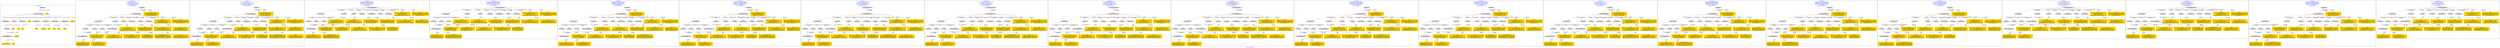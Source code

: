digraph n0 {
fontcolor="blue"
remincross="true"
label="s10-s-18-artworks.json"
subgraph cluster_0 {
label="1-correct model"
n2[style="filled",color="white",fillcolor="lightgray",label="E12_Production1"];
n3[style="filled",color="white",fillcolor="lightgray",label="E21_Person1"];
n4[shape="plaintext",style="filled",fillcolor="gold",label="values"];
n5[style="filled",color="white",fillcolor="lightgray",label="E82_Actor_Appellation1"];
n6[shape="plaintext",style="filled",fillcolor="gold",label="auther_uri"];
n7[style="filled",color="white",fillcolor="lightgray",label="E22_Man-Made_Object1"];
n8[style="filled",color="white",fillcolor="lightgray",label="E35_Title1"];
n9[style="filled",color="white",fillcolor="lightgray",label="E8_Acquisition1"];
n10[shape="plaintext",style="filled",fillcolor="gold",label="values"];
n11[style="filled",color="white",fillcolor="lightgray",label="E54_Dimension1"];
n12[style="filled",color="white",fillcolor="lightgray",label="E57_Material1"];
n13[style="filled",color="white",fillcolor="lightgray",label="E78_Collection1"];
n14[style="filled",color="white",fillcolor="lightgray",label="E34_Inscription1"];
n15[shape="plaintext",style="filled",fillcolor="gold",label="object_uri"];
n16[shape="plaintext",style="filled",fillcolor="gold",label="values"];
n17[shape="plaintext",style="filled",fillcolor="gold",label="values"];
n18[style="filled",color="white",fillcolor="lightgray",label="E38_Image1"];
n19[shape="plaintext",style="filled",fillcolor="gold",label="values"];
n20[shape="plaintext",style="filled",fillcolor="gold",label="values"];
n21[shape="plaintext",style="filled",fillcolor="gold",label="material_uri"];
n22[shape="plaintext",style="filled",fillcolor="gold",label="values"];
n23[shape="plaintext",style="filled",fillcolor="gold",label="values"];
n24[shape="plaintext",style="filled",fillcolor="gold",label="values"];
n25[shape="plaintext",style="filled",fillcolor="gold",label="author_appellation_uri"];
n26[shape="plaintext",style="filled",fillcolor="gold",label="values"];
n27[shape="plaintext",style="filled",fillcolor="gold",label="values"];
}
subgraph cluster_1 {
label="candidate 0\nlink coherence:0.7777777777777778\nnode coherence:0.84\nconfidence:0.391977410252862\nmapping score:0.4662146923065096\ncost:125.99934\n-precision:0.52-recall:0.56"
n29[style="filled",color="white",fillcolor="lightgray",label="E12_Production1"];
n30[style="filled",color="white",fillcolor="lightgray",label="E21_Person1"];
n31[style="filled",color="white",fillcolor="lightgray",label="E39_Actor1"];
n32[style="filled",color="white",fillcolor="lightgray",label="E55_Type1"];
n33[style="filled",color="white",fillcolor="lightgray",label="E82_Actor_Appellation1"];
n34[style="filled",color="white",fillcolor="lightgray",label="E21_Person2"];
n35[style="filled",color="white",fillcolor="lightgray",label="E82_Actor_Appellation2"];
n36[style="filled",color="white",fillcolor="lightgray",label="E22_Man-Made_Object1"];
n37[style="filled",color="white",fillcolor="lightgray",label="E35_Title1"];
n38[style="filled",color="white",fillcolor="lightgray",label="E54_Dimension1"];
n39[style="filled",color="white",fillcolor="lightgray",label="E55_Type2"];
n40[style="filled",color="white",fillcolor="lightgray",label="E8_Acquisition1"];
n41[style="filled",color="white",fillcolor="lightgray",label="E38_Image1"];
n42[shape="plaintext",style="filled",fillcolor="gold",label="values\n[E54_Dimension,P3_has_note,0.682]\n[E22_Man-Made_Object,classLink,0.125]\n[E30_Right,P3_has_note,0.099]\n[E8_Acquisition,P3_has_note,0.093]"];
n43[shape="plaintext",style="filled",fillcolor="gold",label="values\n[E39_Actor,P3_has_note,0.367]\n[E35_Title,label,0.231]\n[E22_Man-Made_Object,P3_has_note,0.212]\n[E73_Information_Object,P3_has_note,0.19]"];
n44[shape="plaintext",style="filled",fillcolor="gold",label="object_uri\n[E22_Man-Made_Object,classLink,0.744]\n[E35_Title,label,0.105]\n[E30_Right,P3_has_note,0.077]\n[E22_Man-Made_Object,P3_has_note,0.073]"];
n45[shape="plaintext",style="filled",fillcolor="gold",label="values\n[E22_Man-Made_Object,P3_has_note,0.32]\n[E73_Information_Object,P3_has_note,0.294]\n[E33_Linguistic_Object,P3_has_note,0.209]\n[E35_Title,label,0.177]"];
n46[shape="plaintext",style="filled",fillcolor="gold",label="author_appellation_uri\n[E82_Actor_Appellation,classLink,0.998]\n[E33_Linguistic_Object,P3_has_note,0.001]\n[E73_Information_Object,P3_has_note,0.001]\n[E22_Man-Made_Object,P3_has_note,0.001]"];
n47[shape="plaintext",style="filled",fillcolor="gold",label="values\n[E39_Actor,P3_has_note,0.721]\n[E8_Acquisition,P3_has_note,0.111]\n[E82_Actor_Appellation,label,0.087]\n[E30_Right,P3_has_note,0.081]"];
n48[shape="plaintext",style="filled",fillcolor="gold",label="values\n[E38_Image,classLink,0.424]\n[E22_Man-Made_Object,classLink,0.423]\n[E21_Person,classLink,0.09]\n[E39_Actor,classLink,0.063]"];
n49[shape="plaintext",style="filled",fillcolor="gold",label="values\n[E22_Man-Made_Object,P3_has_note,0.328]\n[E73_Information_Object,P3_has_note,0.286]\n[E55_Type,label,0.216]\n[E33_Linguistic_Object,P3_has_note,0.17]"];
n50[shape="plaintext",style="filled",fillcolor="gold",label="values\n[E39_Actor,P3_has_note,0.356]\n[E30_Right,P3_has_note,0.287]\n[E8_Acquisition,P3_has_note,0.28]\n[E22_Man-Made_Object,P3_has_note,0.077]"];
n51[shape="plaintext",style="filled",fillcolor="gold",label="values\n[E39_Actor,P3_has_note,0.775]\n[E82_Actor_Appellation,label,0.202]\n[E22_Man-Made_Object,P3_has_note,0.012]\n[E8_Acquisition,P3_has_note,0.011]"];
n52[shape="plaintext",style="filled",fillcolor="gold",label="auther_uri\n[E39_Actor,classLink,0.373]\n[E82_Actor_Appellation,classLink,0.275]\n[E21_Person,classLink,0.241]\n[E30_Right,P3_has_note,0.111]"];
n53[shape="plaintext",style="filled",fillcolor="gold",label="values\n[E22_Man-Made_Object,classLink,0.43]\n[E38_Image,classLink,0.421]\n[E21_Person,classLink,0.088]\n[E39_Actor,classLink,0.061]"];
n54[shape="plaintext",style="filled",fillcolor="gold",label="values\n[E29_Design_or_Procedure,P3_has_note,0.522]\n[E55_Type,label,0.388]\n[E22_Man-Made_Object,P3_has_note,0.047]\n[E73_Information_Object,P3_has_note,0.043]"];
n55[shape="plaintext",style="filled",fillcolor="gold",label="material_uri\n[E55_Type,classLink,0.352]\n[E74_Group,classLink,0.309]\n[E57_Material,classLink,0.256]\n[E55_Type,label,0.082]"];
n56[shape="plaintext",style="filled",fillcolor="gold",label="values\n[E39_Actor,P3_has_note,0.619]\n[E35_Title,label,0.145]\n[E33_Linguistic_Object,P3_has_note,0.122]\n[E22_Man-Made_Object,P3_has_note,0.114]"];
}
subgraph cluster_2 {
label="candidate 1\nlink coherence:0.7777777777777778\nnode coherence:0.84\nconfidence:0.39187882850409217\nmapping score:0.46618183172358624\ncost:125.99934\n-precision:0.48-recall:0.52"
n58[style="filled",color="white",fillcolor="lightgray",label="E12_Production1"];
n59[style="filled",color="white",fillcolor="lightgray",label="E21_Person1"];
n60[style="filled",color="white",fillcolor="lightgray",label="E39_Actor1"];
n61[style="filled",color="white",fillcolor="lightgray",label="E55_Type1"];
n62[style="filled",color="white",fillcolor="lightgray",label="E82_Actor_Appellation1"];
n63[style="filled",color="white",fillcolor="lightgray",label="E21_Person2"];
n64[style="filled",color="white",fillcolor="lightgray",label="E82_Actor_Appellation2"];
n65[style="filled",color="white",fillcolor="lightgray",label="E22_Man-Made_Object1"];
n66[style="filled",color="white",fillcolor="lightgray",label="E35_Title1"];
n67[style="filled",color="white",fillcolor="lightgray",label="E54_Dimension1"];
n68[style="filled",color="white",fillcolor="lightgray",label="E55_Type2"];
n69[style="filled",color="white",fillcolor="lightgray",label="E8_Acquisition1"];
n70[style="filled",color="white",fillcolor="lightgray",label="E38_Image1"];
n71[shape="plaintext",style="filled",fillcolor="gold",label="values\n[E54_Dimension,P3_has_note,0.682]\n[E22_Man-Made_Object,classLink,0.125]\n[E30_Right,P3_has_note,0.099]\n[E8_Acquisition,P3_has_note,0.093]"];
n72[shape="plaintext",style="filled",fillcolor="gold",label="values\n[E39_Actor,P3_has_note,0.367]\n[E35_Title,label,0.231]\n[E22_Man-Made_Object,P3_has_note,0.212]\n[E73_Information_Object,P3_has_note,0.19]"];
n73[shape="plaintext",style="filled",fillcolor="gold",label="object_uri\n[E22_Man-Made_Object,classLink,0.744]\n[E35_Title,label,0.105]\n[E30_Right,P3_has_note,0.077]\n[E22_Man-Made_Object,P3_has_note,0.073]"];
n74[shape="plaintext",style="filled",fillcolor="gold",label="values\n[E22_Man-Made_Object,P3_has_note,0.32]\n[E73_Information_Object,P3_has_note,0.294]\n[E33_Linguistic_Object,P3_has_note,0.209]\n[E35_Title,label,0.177]"];
n75[shape="plaintext",style="filled",fillcolor="gold",label="author_appellation_uri\n[E82_Actor_Appellation,classLink,0.998]\n[E33_Linguistic_Object,P3_has_note,0.001]\n[E73_Information_Object,P3_has_note,0.001]\n[E22_Man-Made_Object,P3_has_note,0.001]"];
n76[shape="plaintext",style="filled",fillcolor="gold",label="values\n[E39_Actor,P3_has_note,0.721]\n[E8_Acquisition,P3_has_note,0.111]\n[E82_Actor_Appellation,label,0.087]\n[E30_Right,P3_has_note,0.081]"];
n77[shape="plaintext",style="filled",fillcolor="gold",label="values\n[E22_Man-Made_Object,classLink,0.43]\n[E38_Image,classLink,0.421]\n[E21_Person,classLink,0.088]\n[E39_Actor,classLink,0.061]"];
n78[shape="plaintext",style="filled",fillcolor="gold",label="values\n[E22_Man-Made_Object,P3_has_note,0.328]\n[E73_Information_Object,P3_has_note,0.286]\n[E55_Type,label,0.216]\n[E33_Linguistic_Object,P3_has_note,0.17]"];
n79[shape="plaintext",style="filled",fillcolor="gold",label="values\n[E39_Actor,P3_has_note,0.356]\n[E30_Right,P3_has_note,0.287]\n[E8_Acquisition,P3_has_note,0.28]\n[E22_Man-Made_Object,P3_has_note,0.077]"];
n80[shape="plaintext",style="filled",fillcolor="gold",label="values\n[E39_Actor,P3_has_note,0.775]\n[E82_Actor_Appellation,label,0.202]\n[E22_Man-Made_Object,P3_has_note,0.012]\n[E8_Acquisition,P3_has_note,0.011]"];
n81[shape="plaintext",style="filled",fillcolor="gold",label="auther_uri\n[E39_Actor,classLink,0.373]\n[E82_Actor_Appellation,classLink,0.275]\n[E21_Person,classLink,0.241]\n[E30_Right,P3_has_note,0.111]"];
n82[shape="plaintext",style="filled",fillcolor="gold",label="values\n[E38_Image,classLink,0.424]\n[E22_Man-Made_Object,classLink,0.423]\n[E21_Person,classLink,0.09]\n[E39_Actor,classLink,0.063]"];
n83[shape="plaintext",style="filled",fillcolor="gold",label="values\n[E29_Design_or_Procedure,P3_has_note,0.522]\n[E55_Type,label,0.388]\n[E22_Man-Made_Object,P3_has_note,0.047]\n[E73_Information_Object,P3_has_note,0.043]"];
n84[shape="plaintext",style="filled",fillcolor="gold",label="material_uri\n[E55_Type,classLink,0.352]\n[E74_Group,classLink,0.309]\n[E57_Material,classLink,0.256]\n[E55_Type,label,0.082]"];
n85[shape="plaintext",style="filled",fillcolor="gold",label="values\n[E39_Actor,P3_has_note,0.619]\n[E35_Title,label,0.145]\n[E33_Linguistic_Object,P3_has_note,0.122]\n[E22_Man-Made_Object,P3_has_note,0.114]"];
}
subgraph cluster_3 {
label="candidate 10\nlink coherence:0.7307692307692307\nnode coherence:0.8076923076923077\nconfidence:0.40245907484746374\nmapping score:0.4478282386243682\ncost:25.9994\n-precision:0.46-recall:0.48"
n87[style="filled",color="white",fillcolor="lightgray",label="E12_Production1"];
n88[style="filled",color="white",fillcolor="lightgray",label="E21_Person1"];
n89[style="filled",color="white",fillcolor="lightgray",label="E39_Actor1"];
n90[style="filled",color="white",fillcolor="lightgray",label="E55_Type1"];
n91[style="filled",color="white",fillcolor="lightgray",label="E82_Actor_Appellation1"];
n92[style="filled",color="white",fillcolor="lightgray",label="E22_Man-Made_Object1"];
n93[style="filled",color="white",fillcolor="lightgray",label="E30_Right1"];
n94[style="filled",color="white",fillcolor="lightgray",label="E35_Title1"];
n95[style="filled",color="white",fillcolor="lightgray",label="E38_Image1"];
n96[style="filled",color="white",fillcolor="lightgray",label="E54_Dimension1"];
n97[style="filled",color="white",fillcolor="lightgray",label="E55_Type2"];
n98[style="filled",color="white",fillcolor="lightgray",label="E8_Acquisition1"];
n99[shape="plaintext",style="filled",fillcolor="gold",label="values\n[E54_Dimension,P3_has_note,0.682]\n[E22_Man-Made_Object,classLink,0.125]\n[E30_Right,P3_has_note,0.099]\n[E8_Acquisition,P3_has_note,0.093]"];
n100[shape="plaintext",style="filled",fillcolor="gold",label="values\n[E39_Actor,P3_has_note,0.367]\n[E35_Title,label,0.231]\n[E22_Man-Made_Object,P3_has_note,0.212]\n[E73_Information_Object,P3_has_note,0.19]"];
n101[shape="plaintext",style="filled",fillcolor="gold",label="object_uri\n[E22_Man-Made_Object,classLink,0.744]\n[E35_Title,label,0.105]\n[E30_Right,P3_has_note,0.077]\n[E22_Man-Made_Object,P3_has_note,0.073]"];
n102[shape="plaintext",style="filled",fillcolor="gold",label="values\n[E22_Man-Made_Object,P3_has_note,0.32]\n[E73_Information_Object,P3_has_note,0.294]\n[E33_Linguistic_Object,P3_has_note,0.209]\n[E35_Title,label,0.177]"];
n103[shape="plaintext",style="filled",fillcolor="gold",label="values\n[E39_Actor,P3_has_note,0.775]\n[E82_Actor_Appellation,label,0.202]\n[E22_Man-Made_Object,P3_has_note,0.012]\n[E8_Acquisition,P3_has_note,0.011]"];
n104[shape="plaintext",style="filled",fillcolor="gold",label="values\n[E38_Image,classLink,0.424]\n[E22_Man-Made_Object,classLink,0.423]\n[E21_Person,classLink,0.09]\n[E39_Actor,classLink,0.063]"];
n105[shape="plaintext",style="filled",fillcolor="gold",label="values\n[E22_Man-Made_Object,classLink,0.43]\n[E38_Image,classLink,0.421]\n[E21_Person,classLink,0.088]\n[E39_Actor,classLink,0.061]"];
n106[shape="plaintext",style="filled",fillcolor="gold",label="values\n[E22_Man-Made_Object,P3_has_note,0.328]\n[E73_Information_Object,P3_has_note,0.286]\n[E55_Type,label,0.216]\n[E33_Linguistic_Object,P3_has_note,0.17]"];
n107[shape="plaintext",style="filled",fillcolor="gold",label="values\n[E39_Actor,P3_has_note,0.721]\n[E8_Acquisition,P3_has_note,0.111]\n[E82_Actor_Appellation,label,0.087]\n[E30_Right,P3_has_note,0.081]"];
n108[shape="plaintext",style="filled",fillcolor="gold",label="values\n[E39_Actor,P3_has_note,0.356]\n[E30_Right,P3_has_note,0.287]\n[E8_Acquisition,P3_has_note,0.28]\n[E22_Man-Made_Object,P3_has_note,0.077]"];
n109[shape="plaintext",style="filled",fillcolor="gold",label="author_appellation_uri\n[E82_Actor_Appellation,classLink,0.998]\n[E33_Linguistic_Object,P3_has_note,0.001]\n[E73_Information_Object,P3_has_note,0.001]\n[E22_Man-Made_Object,P3_has_note,0.001]"];
n110[shape="plaintext",style="filled",fillcolor="gold",label="auther_uri\n[E39_Actor,classLink,0.373]\n[E82_Actor_Appellation,classLink,0.275]\n[E21_Person,classLink,0.241]\n[E30_Right,P3_has_note,0.111]"];
n111[shape="plaintext",style="filled",fillcolor="gold",label="values\n[E29_Design_or_Procedure,P3_has_note,0.522]\n[E55_Type,label,0.388]\n[E22_Man-Made_Object,P3_has_note,0.047]\n[E73_Information_Object,P3_has_note,0.043]"];
n112[shape="plaintext",style="filled",fillcolor="gold",label="material_uri\n[E55_Type,classLink,0.352]\n[E74_Group,classLink,0.309]\n[E57_Material,classLink,0.256]\n[E55_Type,label,0.082]"];
n113[shape="plaintext",style="filled",fillcolor="gold",label="values\n[E39_Actor,P3_has_note,0.619]\n[E35_Title,label,0.145]\n[E33_Linguistic_Object,P3_has_note,0.122]\n[E22_Man-Made_Object,P3_has_note,0.114]"];
}
subgraph cluster_4 {
label="candidate 11\nlink coherence:0.7307692307692307\nnode coherence:0.8076923076923077\nconfidence:0.38809587521473854\nmapping score:0.44304050541345985\ncost:25.9994\n-precision:0.42-recall:0.44"
n115[style="filled",color="white",fillcolor="lightgray",label="E12_Production1"];
n116[style="filled",color="white",fillcolor="lightgray",label="E21_Person1"];
n117[style="filled",color="white",fillcolor="lightgray",label="E39_Actor1"];
n118[style="filled",color="white",fillcolor="lightgray",label="E55_Type1"];
n119[style="filled",color="white",fillcolor="lightgray",label="E82_Actor_Appellation1"];
n120[style="filled",color="white",fillcolor="lightgray",label="E22_Man-Made_Object1"];
n121[style="filled",color="white",fillcolor="lightgray",label="E30_Right1"];
n122[style="filled",color="white",fillcolor="lightgray",label="E35_Title1"];
n123[style="filled",color="white",fillcolor="lightgray",label="E38_Image1"];
n124[style="filled",color="white",fillcolor="lightgray",label="E54_Dimension1"];
n125[style="filled",color="white",fillcolor="lightgray",label="E55_Type2"];
n126[style="filled",color="white",fillcolor="lightgray",label="E8_Acquisition1"];
n127[shape="plaintext",style="filled",fillcolor="gold",label="values\n[E54_Dimension,P3_has_note,0.682]\n[E22_Man-Made_Object,classLink,0.125]\n[E30_Right,P3_has_note,0.099]\n[E8_Acquisition,P3_has_note,0.093]"];
n128[shape="plaintext",style="filled",fillcolor="gold",label="values\n[E39_Actor,P3_has_note,0.367]\n[E35_Title,label,0.231]\n[E22_Man-Made_Object,P3_has_note,0.212]\n[E73_Information_Object,P3_has_note,0.19]"];
n129[shape="plaintext",style="filled",fillcolor="gold",label="object_uri\n[E22_Man-Made_Object,classLink,0.744]\n[E35_Title,label,0.105]\n[E30_Right,P3_has_note,0.077]\n[E22_Man-Made_Object,P3_has_note,0.073]"];
n130[shape="plaintext",style="filled",fillcolor="gold",label="values\n[E22_Man-Made_Object,P3_has_note,0.32]\n[E73_Information_Object,P3_has_note,0.294]\n[E33_Linguistic_Object,P3_has_note,0.209]\n[E35_Title,label,0.177]"];
n131[shape="plaintext",style="filled",fillcolor="gold",label="values\n[E39_Actor,P3_has_note,0.721]\n[E8_Acquisition,P3_has_note,0.111]\n[E82_Actor_Appellation,label,0.087]\n[E30_Right,P3_has_note,0.081]"];
n132[shape="plaintext",style="filled",fillcolor="gold",label="values\n[E38_Image,classLink,0.424]\n[E22_Man-Made_Object,classLink,0.423]\n[E21_Person,classLink,0.09]\n[E39_Actor,classLink,0.063]"];
n133[shape="plaintext",style="filled",fillcolor="gold",label="values\n[E22_Man-Made_Object,classLink,0.43]\n[E38_Image,classLink,0.421]\n[E21_Person,classLink,0.088]\n[E39_Actor,classLink,0.061]"];
n134[shape="plaintext",style="filled",fillcolor="gold",label="values\n[E22_Man-Made_Object,P3_has_note,0.328]\n[E73_Information_Object,P3_has_note,0.286]\n[E55_Type,label,0.216]\n[E33_Linguistic_Object,P3_has_note,0.17]"];
n135[shape="plaintext",style="filled",fillcolor="gold",label="values\n[E39_Actor,P3_has_note,0.775]\n[E82_Actor_Appellation,label,0.202]\n[E22_Man-Made_Object,P3_has_note,0.012]\n[E8_Acquisition,P3_has_note,0.011]"];
n136[shape="plaintext",style="filled",fillcolor="gold",label="values\n[E39_Actor,P3_has_note,0.356]\n[E30_Right,P3_has_note,0.287]\n[E8_Acquisition,P3_has_note,0.28]\n[E22_Man-Made_Object,P3_has_note,0.077]"];
n137[shape="plaintext",style="filled",fillcolor="gold",label="author_appellation_uri\n[E82_Actor_Appellation,classLink,0.998]\n[E33_Linguistic_Object,P3_has_note,0.001]\n[E73_Information_Object,P3_has_note,0.001]\n[E22_Man-Made_Object,P3_has_note,0.001]"];
n138[shape="plaintext",style="filled",fillcolor="gold",label="auther_uri\n[E39_Actor,classLink,0.373]\n[E82_Actor_Appellation,classLink,0.275]\n[E21_Person,classLink,0.241]\n[E30_Right,P3_has_note,0.111]"];
n139[shape="plaintext",style="filled",fillcolor="gold",label="values\n[E29_Design_or_Procedure,P3_has_note,0.522]\n[E55_Type,label,0.388]\n[E22_Man-Made_Object,P3_has_note,0.047]\n[E73_Information_Object,P3_has_note,0.043]"];
n140[shape="plaintext",style="filled",fillcolor="gold",label="material_uri\n[E55_Type,classLink,0.352]\n[E74_Group,classLink,0.309]\n[E57_Material,classLink,0.256]\n[E55_Type,label,0.082]"];
n141[shape="plaintext",style="filled",fillcolor="gold",label="values\n[E39_Actor,P3_has_note,0.619]\n[E35_Title,label,0.145]\n[E33_Linguistic_Object,P3_has_note,0.122]\n[E22_Man-Made_Object,P3_has_note,0.114]"];
}
subgraph cluster_5 {
label="candidate 12\nlink coherence:0.7142857142857143\nnode coherence:0.8076923076923077\nconfidence:0.3940995114748242\nmapping score:0.4450417175001551\ncost:126.99934\n-precision:0.43-recall:0.48"
n143[style="filled",color="white",fillcolor="lightgray",label="E12_Production1"];
n144[style="filled",color="white",fillcolor="lightgray",label="E21_Person1"];
n145[style="filled",color="white",fillcolor="lightgray",label="E39_Actor1"];
n146[style="filled",color="white",fillcolor="lightgray",label="E55_Type1"];
n147[style="filled",color="white",fillcolor="lightgray",label="E82_Actor_Appellation1"];
n148[style="filled",color="white",fillcolor="lightgray",label="E21_Person2"];
n149[style="filled",color="white",fillcolor="lightgray",label="E82_Actor_Appellation2"];
n150[style="filled",color="white",fillcolor="lightgray",label="E22_Man-Made_Object1"];
n151[style="filled",color="white",fillcolor="lightgray",label="E30_Right1"];
n152[style="filled",color="white",fillcolor="lightgray",label="E35_Title1"];
n153[style="filled",color="white",fillcolor="lightgray",label="E54_Dimension1"];
n154[style="filled",color="white",fillcolor="lightgray",label="E55_Type2"];
n155[style="filled",color="white",fillcolor="lightgray",label="E8_Acquisition1"];
n156[style="filled",color="white",fillcolor="lightgray",label="E38_Image1"];
n157[shape="plaintext",style="filled",fillcolor="gold",label="values\n[E54_Dimension,P3_has_note,0.682]\n[E22_Man-Made_Object,classLink,0.125]\n[E30_Right,P3_has_note,0.099]\n[E8_Acquisition,P3_has_note,0.093]"];
n158[shape="plaintext",style="filled",fillcolor="gold",label="values\n[E39_Actor,P3_has_note,0.367]\n[E35_Title,label,0.231]\n[E22_Man-Made_Object,P3_has_note,0.212]\n[E73_Information_Object,P3_has_note,0.19]"];
n159[shape="plaintext",style="filled",fillcolor="gold",label="object_uri\n[E22_Man-Made_Object,classLink,0.744]\n[E35_Title,label,0.105]\n[E30_Right,P3_has_note,0.077]\n[E22_Man-Made_Object,P3_has_note,0.073]"];
n160[shape="plaintext",style="filled",fillcolor="gold",label="values\n[E22_Man-Made_Object,P3_has_note,0.32]\n[E73_Information_Object,P3_has_note,0.294]\n[E33_Linguistic_Object,P3_has_note,0.209]\n[E35_Title,label,0.177]"];
n161[shape="plaintext",style="filled",fillcolor="gold",label="author_appellation_uri\n[E82_Actor_Appellation,classLink,0.998]\n[E33_Linguistic_Object,P3_has_note,0.001]\n[E73_Information_Object,P3_has_note,0.001]\n[E22_Man-Made_Object,P3_has_note,0.001]"];
n162[shape="plaintext",style="filled",fillcolor="gold",label="values\n[E39_Actor,P3_has_note,0.775]\n[E82_Actor_Appellation,label,0.202]\n[E22_Man-Made_Object,P3_has_note,0.012]\n[E8_Acquisition,P3_has_note,0.011]"];
n163[shape="plaintext",style="filled",fillcolor="gold",label="values\n[E38_Image,classLink,0.424]\n[E22_Man-Made_Object,classLink,0.423]\n[E21_Person,classLink,0.09]\n[E39_Actor,classLink,0.063]"];
n164[shape="plaintext",style="filled",fillcolor="gold",label="values\n[E22_Man-Made_Object,P3_has_note,0.328]\n[E73_Information_Object,P3_has_note,0.286]\n[E55_Type,label,0.216]\n[E33_Linguistic_Object,P3_has_note,0.17]"];
n165[shape="plaintext",style="filled",fillcolor="gold",label="values\n[E39_Actor,P3_has_note,0.721]\n[E8_Acquisition,P3_has_note,0.111]\n[E82_Actor_Appellation,label,0.087]\n[E30_Right,P3_has_note,0.081]"];
n166[shape="plaintext",style="filled",fillcolor="gold",label="values\n[E39_Actor,P3_has_note,0.356]\n[E30_Right,P3_has_note,0.287]\n[E8_Acquisition,P3_has_note,0.28]\n[E22_Man-Made_Object,P3_has_note,0.077]"];
n167[shape="plaintext",style="filled",fillcolor="gold",label="auther_uri\n[E39_Actor,classLink,0.373]\n[E82_Actor_Appellation,classLink,0.275]\n[E21_Person,classLink,0.241]\n[E30_Right,P3_has_note,0.111]"];
n168[shape="plaintext",style="filled",fillcolor="gold",label="values\n[E22_Man-Made_Object,classLink,0.43]\n[E38_Image,classLink,0.421]\n[E21_Person,classLink,0.088]\n[E39_Actor,classLink,0.061]"];
n169[shape="plaintext",style="filled",fillcolor="gold",label="values\n[E29_Design_or_Procedure,P3_has_note,0.522]\n[E55_Type,label,0.388]\n[E22_Man-Made_Object,P3_has_note,0.047]\n[E73_Information_Object,P3_has_note,0.043]"];
n170[shape="plaintext",style="filled",fillcolor="gold",label="material_uri\n[E55_Type,classLink,0.352]\n[E74_Group,classLink,0.309]\n[E57_Material,classLink,0.256]\n[E55_Type,label,0.082]"];
n171[shape="plaintext",style="filled",fillcolor="gold",label="values\n[E39_Actor,P3_has_note,0.619]\n[E35_Title,label,0.145]\n[E33_Linguistic_Object,P3_has_note,0.122]\n[E22_Man-Made_Object,P3_has_note,0.114]"];
}
subgraph cluster_6 {
label="candidate 13\nlink coherence:0.7142857142857143\nnode coherence:0.8076923076923077\nconfidence:0.3940009297260544\nmapping score:0.44500885691723174\ncost:126.99934\n-precision:0.39-recall:0.44"
n173[style="filled",color="white",fillcolor="lightgray",label="E12_Production1"];
n174[style="filled",color="white",fillcolor="lightgray",label="E21_Person1"];
n175[style="filled",color="white",fillcolor="lightgray",label="E39_Actor1"];
n176[style="filled",color="white",fillcolor="lightgray",label="E55_Type1"];
n177[style="filled",color="white",fillcolor="lightgray",label="E82_Actor_Appellation1"];
n178[style="filled",color="white",fillcolor="lightgray",label="E21_Person2"];
n179[style="filled",color="white",fillcolor="lightgray",label="E82_Actor_Appellation2"];
n180[style="filled",color="white",fillcolor="lightgray",label="E22_Man-Made_Object1"];
n181[style="filled",color="white",fillcolor="lightgray",label="E30_Right1"];
n182[style="filled",color="white",fillcolor="lightgray",label="E35_Title1"];
n183[style="filled",color="white",fillcolor="lightgray",label="E54_Dimension1"];
n184[style="filled",color="white",fillcolor="lightgray",label="E55_Type2"];
n185[style="filled",color="white",fillcolor="lightgray",label="E8_Acquisition1"];
n186[style="filled",color="white",fillcolor="lightgray",label="E38_Image1"];
n187[shape="plaintext",style="filled",fillcolor="gold",label="values\n[E54_Dimension,P3_has_note,0.682]\n[E22_Man-Made_Object,classLink,0.125]\n[E30_Right,P3_has_note,0.099]\n[E8_Acquisition,P3_has_note,0.093]"];
n188[shape="plaintext",style="filled",fillcolor="gold",label="values\n[E39_Actor,P3_has_note,0.367]\n[E35_Title,label,0.231]\n[E22_Man-Made_Object,P3_has_note,0.212]\n[E73_Information_Object,P3_has_note,0.19]"];
n189[shape="plaintext",style="filled",fillcolor="gold",label="object_uri\n[E22_Man-Made_Object,classLink,0.744]\n[E35_Title,label,0.105]\n[E30_Right,P3_has_note,0.077]\n[E22_Man-Made_Object,P3_has_note,0.073]"];
n190[shape="plaintext",style="filled",fillcolor="gold",label="values\n[E22_Man-Made_Object,P3_has_note,0.32]\n[E73_Information_Object,P3_has_note,0.294]\n[E33_Linguistic_Object,P3_has_note,0.209]\n[E35_Title,label,0.177]"];
n191[shape="plaintext",style="filled",fillcolor="gold",label="author_appellation_uri\n[E82_Actor_Appellation,classLink,0.998]\n[E33_Linguistic_Object,P3_has_note,0.001]\n[E73_Information_Object,P3_has_note,0.001]\n[E22_Man-Made_Object,P3_has_note,0.001]"];
n192[shape="plaintext",style="filled",fillcolor="gold",label="values\n[E39_Actor,P3_has_note,0.775]\n[E82_Actor_Appellation,label,0.202]\n[E22_Man-Made_Object,P3_has_note,0.012]\n[E8_Acquisition,P3_has_note,0.011]"];
n193[shape="plaintext",style="filled",fillcolor="gold",label="values\n[E22_Man-Made_Object,classLink,0.43]\n[E38_Image,classLink,0.421]\n[E21_Person,classLink,0.088]\n[E39_Actor,classLink,0.061]"];
n194[shape="plaintext",style="filled",fillcolor="gold",label="values\n[E22_Man-Made_Object,P3_has_note,0.328]\n[E73_Information_Object,P3_has_note,0.286]\n[E55_Type,label,0.216]\n[E33_Linguistic_Object,P3_has_note,0.17]"];
n195[shape="plaintext",style="filled",fillcolor="gold",label="values\n[E39_Actor,P3_has_note,0.721]\n[E8_Acquisition,P3_has_note,0.111]\n[E82_Actor_Appellation,label,0.087]\n[E30_Right,P3_has_note,0.081]"];
n196[shape="plaintext",style="filled",fillcolor="gold",label="values\n[E39_Actor,P3_has_note,0.356]\n[E30_Right,P3_has_note,0.287]\n[E8_Acquisition,P3_has_note,0.28]\n[E22_Man-Made_Object,P3_has_note,0.077]"];
n197[shape="plaintext",style="filled",fillcolor="gold",label="auther_uri\n[E39_Actor,classLink,0.373]\n[E82_Actor_Appellation,classLink,0.275]\n[E21_Person,classLink,0.241]\n[E30_Right,P3_has_note,0.111]"];
n198[shape="plaintext",style="filled",fillcolor="gold",label="values\n[E38_Image,classLink,0.424]\n[E22_Man-Made_Object,classLink,0.423]\n[E21_Person,classLink,0.09]\n[E39_Actor,classLink,0.063]"];
n199[shape="plaintext",style="filled",fillcolor="gold",label="values\n[E29_Design_or_Procedure,P3_has_note,0.522]\n[E55_Type,label,0.388]\n[E22_Man-Made_Object,P3_has_note,0.047]\n[E73_Information_Object,P3_has_note,0.043]"];
n200[shape="plaintext",style="filled",fillcolor="gold",label="material_uri\n[E55_Type,classLink,0.352]\n[E74_Group,classLink,0.309]\n[E57_Material,classLink,0.256]\n[E55_Type,label,0.082]"];
n201[shape="plaintext",style="filled",fillcolor="gold",label="values\n[E39_Actor,P3_has_note,0.619]\n[E35_Title,label,0.145]\n[E33_Linguistic_Object,P3_has_note,0.122]\n[E22_Man-Made_Object,P3_has_note,0.114]"];
}
subgraph cluster_7 {
label="candidate 14\nlink coherence:0.7142857142857143\nnode coherence:0.84\nconfidence:0.391977410252862\nmapping score:0.4662146923065096\ncost:126.99938\n-precision:0.46-recall:0.52"
n203[style="filled",color="white",fillcolor="lightgray",label="E12_Production1"];
n204[style="filled",color="white",fillcolor="lightgray",label="E21_Person1"];
n205[style="filled",color="white",fillcolor="lightgray",label="E39_Actor1"];
n206[style="filled",color="white",fillcolor="lightgray",label="E55_Type1"];
n207[style="filled",color="white",fillcolor="lightgray",label="E82_Actor_Appellation1"];
n208[style="filled",color="white",fillcolor="lightgray",label="E21_Person2"];
n209[style="filled",color="white",fillcolor="lightgray",label="E82_Actor_Appellation2"];
n210[style="filled",color="white",fillcolor="lightgray",label="E22_Man-Made_Object1"];
n211[style="filled",color="white",fillcolor="lightgray",label="E35_Title1"];
n212[style="filled",color="white",fillcolor="lightgray",label="E38_Image1"];
n213[style="filled",color="white",fillcolor="lightgray",label="E54_Dimension1"];
n214[style="filled",color="white",fillcolor="lightgray",label="E55_Type2"];
n215[style="filled",color="white",fillcolor="lightgray",label="E8_Acquisition1"];
n216[style="filled",color="white",fillcolor="lightgray",label="E33_Linguistic_Object2"];
n217[shape="plaintext",style="filled",fillcolor="gold",label="values\n[E54_Dimension,P3_has_note,0.682]\n[E22_Man-Made_Object,classLink,0.125]\n[E30_Right,P3_has_note,0.099]\n[E8_Acquisition,P3_has_note,0.093]"];
n218[shape="plaintext",style="filled",fillcolor="gold",label="values\n[E39_Actor,P3_has_note,0.367]\n[E35_Title,label,0.231]\n[E22_Man-Made_Object,P3_has_note,0.212]\n[E73_Information_Object,P3_has_note,0.19]"];
n219[shape="plaintext",style="filled",fillcolor="gold",label="object_uri\n[E22_Man-Made_Object,classLink,0.744]\n[E35_Title,label,0.105]\n[E30_Right,P3_has_note,0.077]\n[E22_Man-Made_Object,P3_has_note,0.073]"];
n220[shape="plaintext",style="filled",fillcolor="gold",label="values\n[E22_Man-Made_Object,P3_has_note,0.32]\n[E73_Information_Object,P3_has_note,0.294]\n[E33_Linguistic_Object,P3_has_note,0.209]\n[E35_Title,label,0.177]"];
n221[shape="plaintext",style="filled",fillcolor="gold",label="author_appellation_uri\n[E82_Actor_Appellation,classLink,0.998]\n[E33_Linguistic_Object,P3_has_note,0.001]\n[E73_Information_Object,P3_has_note,0.001]\n[E22_Man-Made_Object,P3_has_note,0.001]"];
n222[shape="plaintext",style="filled",fillcolor="gold",label="values\n[E39_Actor,P3_has_note,0.721]\n[E8_Acquisition,P3_has_note,0.111]\n[E82_Actor_Appellation,label,0.087]\n[E30_Right,P3_has_note,0.081]"];
n223[shape="plaintext",style="filled",fillcolor="gold",label="values\n[E38_Image,classLink,0.424]\n[E22_Man-Made_Object,classLink,0.423]\n[E21_Person,classLink,0.09]\n[E39_Actor,classLink,0.063]"];
n224[shape="plaintext",style="filled",fillcolor="gold",label="values\n[E22_Man-Made_Object,P3_has_note,0.328]\n[E73_Information_Object,P3_has_note,0.286]\n[E55_Type,label,0.216]\n[E33_Linguistic_Object,P3_has_note,0.17]"];
n225[shape="plaintext",style="filled",fillcolor="gold",label="values\n[E39_Actor,P3_has_note,0.356]\n[E30_Right,P3_has_note,0.287]\n[E8_Acquisition,P3_has_note,0.28]\n[E22_Man-Made_Object,P3_has_note,0.077]"];
n226[shape="plaintext",style="filled",fillcolor="gold",label="values\n[E39_Actor,P3_has_note,0.775]\n[E82_Actor_Appellation,label,0.202]\n[E22_Man-Made_Object,P3_has_note,0.012]\n[E8_Acquisition,P3_has_note,0.011]"];
n227[shape="plaintext",style="filled",fillcolor="gold",label="auther_uri\n[E39_Actor,classLink,0.373]\n[E82_Actor_Appellation,classLink,0.275]\n[E21_Person,classLink,0.241]\n[E30_Right,P3_has_note,0.111]"];
n228[shape="plaintext",style="filled",fillcolor="gold",label="values\n[E22_Man-Made_Object,classLink,0.43]\n[E38_Image,classLink,0.421]\n[E21_Person,classLink,0.088]\n[E39_Actor,classLink,0.061]"];
n229[shape="plaintext",style="filled",fillcolor="gold",label="values\n[E29_Design_or_Procedure,P3_has_note,0.522]\n[E55_Type,label,0.388]\n[E22_Man-Made_Object,P3_has_note,0.047]\n[E73_Information_Object,P3_has_note,0.043]"];
n230[shape="plaintext",style="filled",fillcolor="gold",label="material_uri\n[E55_Type,classLink,0.352]\n[E74_Group,classLink,0.309]\n[E57_Material,classLink,0.256]\n[E55_Type,label,0.082]"];
n231[shape="plaintext",style="filled",fillcolor="gold",label="values\n[E39_Actor,P3_has_note,0.619]\n[E35_Title,label,0.145]\n[E33_Linguistic_Object,P3_has_note,0.122]\n[E22_Man-Made_Object,P3_has_note,0.114]"];
}
subgraph cluster_8 {
label="candidate 15\nlink coherence:0.7142857142857143\nnode coherence:0.84\nconfidence:0.391977410252862\nmapping score:0.4662146923065096\ncost:126.99939\n-precision:0.46-recall:0.52"
n233[style="filled",color="white",fillcolor="lightgray",label="E12_Production1"];
n234[style="filled",color="white",fillcolor="lightgray",label="E21_Person1"];
n235[style="filled",color="white",fillcolor="lightgray",label="E39_Actor1"];
n236[style="filled",color="white",fillcolor="lightgray",label="E55_Type1"];
n237[style="filled",color="white",fillcolor="lightgray",label="E82_Actor_Appellation1"];
n238[style="filled",color="white",fillcolor="lightgray",label="E21_Person2"];
n239[style="filled",color="white",fillcolor="lightgray",label="E82_Actor_Appellation2"];
n240[style="filled",color="white",fillcolor="lightgray",label="E22_Man-Made_Object1"];
n241[style="filled",color="white",fillcolor="lightgray",label="E35_Title1"];
n242[style="filled",color="white",fillcolor="lightgray",label="E38_Image1"];
n243[style="filled",color="white",fillcolor="lightgray",label="E54_Dimension1"];
n244[style="filled",color="white",fillcolor="lightgray",label="E55_Type2"];
n245[style="filled",color="white",fillcolor="lightgray",label="E8_Acquisition1"];
n246[style="filled",color="white",fillcolor="lightgray",label="E33_Linguistic_Object1"];
n247[shape="plaintext",style="filled",fillcolor="gold",label="values\n[E54_Dimension,P3_has_note,0.682]\n[E22_Man-Made_Object,classLink,0.125]\n[E30_Right,P3_has_note,0.099]\n[E8_Acquisition,P3_has_note,0.093]"];
n248[shape="plaintext",style="filled",fillcolor="gold",label="values\n[E39_Actor,P3_has_note,0.367]\n[E35_Title,label,0.231]\n[E22_Man-Made_Object,P3_has_note,0.212]\n[E73_Information_Object,P3_has_note,0.19]"];
n249[shape="plaintext",style="filled",fillcolor="gold",label="object_uri\n[E22_Man-Made_Object,classLink,0.744]\n[E35_Title,label,0.105]\n[E30_Right,P3_has_note,0.077]\n[E22_Man-Made_Object,P3_has_note,0.073]"];
n250[shape="plaintext",style="filled",fillcolor="gold",label="values\n[E22_Man-Made_Object,P3_has_note,0.32]\n[E73_Information_Object,P3_has_note,0.294]\n[E33_Linguistic_Object,P3_has_note,0.209]\n[E35_Title,label,0.177]"];
n251[shape="plaintext",style="filled",fillcolor="gold",label="author_appellation_uri\n[E82_Actor_Appellation,classLink,0.998]\n[E33_Linguistic_Object,P3_has_note,0.001]\n[E73_Information_Object,P3_has_note,0.001]\n[E22_Man-Made_Object,P3_has_note,0.001]"];
n252[shape="plaintext",style="filled",fillcolor="gold",label="values\n[E39_Actor,P3_has_note,0.721]\n[E8_Acquisition,P3_has_note,0.111]\n[E82_Actor_Appellation,label,0.087]\n[E30_Right,P3_has_note,0.081]"];
n253[shape="plaintext",style="filled",fillcolor="gold",label="values\n[E38_Image,classLink,0.424]\n[E22_Man-Made_Object,classLink,0.423]\n[E21_Person,classLink,0.09]\n[E39_Actor,classLink,0.063]"];
n254[shape="plaintext",style="filled",fillcolor="gold",label="values\n[E22_Man-Made_Object,P3_has_note,0.328]\n[E73_Information_Object,P3_has_note,0.286]\n[E55_Type,label,0.216]\n[E33_Linguistic_Object,P3_has_note,0.17]"];
n255[shape="plaintext",style="filled",fillcolor="gold",label="values\n[E39_Actor,P3_has_note,0.356]\n[E30_Right,P3_has_note,0.287]\n[E8_Acquisition,P3_has_note,0.28]\n[E22_Man-Made_Object,P3_has_note,0.077]"];
n256[shape="plaintext",style="filled",fillcolor="gold",label="values\n[E39_Actor,P3_has_note,0.775]\n[E82_Actor_Appellation,label,0.202]\n[E22_Man-Made_Object,P3_has_note,0.012]\n[E8_Acquisition,P3_has_note,0.011]"];
n257[shape="plaintext",style="filled",fillcolor="gold",label="auther_uri\n[E39_Actor,classLink,0.373]\n[E82_Actor_Appellation,classLink,0.275]\n[E21_Person,classLink,0.241]\n[E30_Right,P3_has_note,0.111]"];
n258[shape="plaintext",style="filled",fillcolor="gold",label="values\n[E22_Man-Made_Object,classLink,0.43]\n[E38_Image,classLink,0.421]\n[E21_Person,classLink,0.088]\n[E39_Actor,classLink,0.061]"];
n259[shape="plaintext",style="filled",fillcolor="gold",label="values\n[E29_Design_or_Procedure,P3_has_note,0.522]\n[E55_Type,label,0.388]\n[E22_Man-Made_Object,P3_has_note,0.047]\n[E73_Information_Object,P3_has_note,0.043]"];
n260[shape="plaintext",style="filled",fillcolor="gold",label="material_uri\n[E55_Type,classLink,0.352]\n[E74_Group,classLink,0.309]\n[E57_Material,classLink,0.256]\n[E55_Type,label,0.082]"];
n261[shape="plaintext",style="filled",fillcolor="gold",label="values\n[E39_Actor,P3_has_note,0.619]\n[E35_Title,label,0.145]\n[E33_Linguistic_Object,P3_has_note,0.122]\n[E22_Man-Made_Object,P3_has_note,0.114]"];
}
subgraph cluster_9 {
label="candidate 16\nlink coherence:0.7142857142857143\nnode coherence:0.84\nconfidence:0.39187882850409217\nmapping score:0.46618183172358624\ncost:126.99938\n-precision:0.43-recall:0.48"
n263[style="filled",color="white",fillcolor="lightgray",label="E12_Production1"];
n264[style="filled",color="white",fillcolor="lightgray",label="E21_Person1"];
n265[style="filled",color="white",fillcolor="lightgray",label="E39_Actor1"];
n266[style="filled",color="white",fillcolor="lightgray",label="E55_Type1"];
n267[style="filled",color="white",fillcolor="lightgray",label="E82_Actor_Appellation1"];
n268[style="filled",color="white",fillcolor="lightgray",label="E21_Person2"];
n269[style="filled",color="white",fillcolor="lightgray",label="E82_Actor_Appellation2"];
n270[style="filled",color="white",fillcolor="lightgray",label="E22_Man-Made_Object1"];
n271[style="filled",color="white",fillcolor="lightgray",label="E35_Title1"];
n272[style="filled",color="white",fillcolor="lightgray",label="E38_Image1"];
n273[style="filled",color="white",fillcolor="lightgray",label="E54_Dimension1"];
n274[style="filled",color="white",fillcolor="lightgray",label="E55_Type2"];
n275[style="filled",color="white",fillcolor="lightgray",label="E8_Acquisition1"];
n276[style="filled",color="white",fillcolor="lightgray",label="E33_Linguistic_Object2"];
n277[shape="plaintext",style="filled",fillcolor="gold",label="values\n[E54_Dimension,P3_has_note,0.682]\n[E22_Man-Made_Object,classLink,0.125]\n[E30_Right,P3_has_note,0.099]\n[E8_Acquisition,P3_has_note,0.093]"];
n278[shape="plaintext",style="filled",fillcolor="gold",label="values\n[E39_Actor,P3_has_note,0.367]\n[E35_Title,label,0.231]\n[E22_Man-Made_Object,P3_has_note,0.212]\n[E73_Information_Object,P3_has_note,0.19]"];
n279[shape="plaintext",style="filled",fillcolor="gold",label="object_uri\n[E22_Man-Made_Object,classLink,0.744]\n[E35_Title,label,0.105]\n[E30_Right,P3_has_note,0.077]\n[E22_Man-Made_Object,P3_has_note,0.073]"];
n280[shape="plaintext",style="filled",fillcolor="gold",label="values\n[E22_Man-Made_Object,P3_has_note,0.32]\n[E73_Information_Object,P3_has_note,0.294]\n[E33_Linguistic_Object,P3_has_note,0.209]\n[E35_Title,label,0.177]"];
n281[shape="plaintext",style="filled",fillcolor="gold",label="author_appellation_uri\n[E82_Actor_Appellation,classLink,0.998]\n[E33_Linguistic_Object,P3_has_note,0.001]\n[E73_Information_Object,P3_has_note,0.001]\n[E22_Man-Made_Object,P3_has_note,0.001]"];
n282[shape="plaintext",style="filled",fillcolor="gold",label="values\n[E39_Actor,P3_has_note,0.721]\n[E8_Acquisition,P3_has_note,0.111]\n[E82_Actor_Appellation,label,0.087]\n[E30_Right,P3_has_note,0.081]"];
n283[shape="plaintext",style="filled",fillcolor="gold",label="values\n[E22_Man-Made_Object,classLink,0.43]\n[E38_Image,classLink,0.421]\n[E21_Person,classLink,0.088]\n[E39_Actor,classLink,0.061]"];
n284[shape="plaintext",style="filled",fillcolor="gold",label="values\n[E22_Man-Made_Object,P3_has_note,0.328]\n[E73_Information_Object,P3_has_note,0.286]\n[E55_Type,label,0.216]\n[E33_Linguistic_Object,P3_has_note,0.17]"];
n285[shape="plaintext",style="filled",fillcolor="gold",label="values\n[E39_Actor,P3_has_note,0.356]\n[E30_Right,P3_has_note,0.287]\n[E8_Acquisition,P3_has_note,0.28]\n[E22_Man-Made_Object,P3_has_note,0.077]"];
n286[shape="plaintext",style="filled",fillcolor="gold",label="values\n[E39_Actor,P3_has_note,0.775]\n[E82_Actor_Appellation,label,0.202]\n[E22_Man-Made_Object,P3_has_note,0.012]\n[E8_Acquisition,P3_has_note,0.011]"];
n287[shape="plaintext",style="filled",fillcolor="gold",label="auther_uri\n[E39_Actor,classLink,0.373]\n[E82_Actor_Appellation,classLink,0.275]\n[E21_Person,classLink,0.241]\n[E30_Right,P3_has_note,0.111]"];
n288[shape="plaintext",style="filled",fillcolor="gold",label="values\n[E38_Image,classLink,0.424]\n[E22_Man-Made_Object,classLink,0.423]\n[E21_Person,classLink,0.09]\n[E39_Actor,classLink,0.063]"];
n289[shape="plaintext",style="filled",fillcolor="gold",label="values\n[E29_Design_or_Procedure,P3_has_note,0.522]\n[E55_Type,label,0.388]\n[E22_Man-Made_Object,P3_has_note,0.047]\n[E73_Information_Object,P3_has_note,0.043]"];
n290[shape="plaintext",style="filled",fillcolor="gold",label="material_uri\n[E55_Type,classLink,0.352]\n[E74_Group,classLink,0.309]\n[E57_Material,classLink,0.256]\n[E55_Type,label,0.082]"];
n291[shape="plaintext",style="filled",fillcolor="gold",label="values\n[E39_Actor,P3_has_note,0.619]\n[E35_Title,label,0.145]\n[E33_Linguistic_Object,P3_has_note,0.122]\n[E22_Man-Made_Object,P3_has_note,0.114]"];
}
subgraph cluster_10 {
label="candidate 17\nlink coherence:0.7142857142857143\nnode coherence:0.84\nconfidence:0.39187882850409217\nmapping score:0.46618183172358624\ncost:126.99939\n-precision:0.43-recall:0.48"
n293[style="filled",color="white",fillcolor="lightgray",label="E12_Production1"];
n294[style="filled",color="white",fillcolor="lightgray",label="E21_Person1"];
n295[style="filled",color="white",fillcolor="lightgray",label="E39_Actor1"];
n296[style="filled",color="white",fillcolor="lightgray",label="E55_Type1"];
n297[style="filled",color="white",fillcolor="lightgray",label="E82_Actor_Appellation1"];
n298[style="filled",color="white",fillcolor="lightgray",label="E21_Person2"];
n299[style="filled",color="white",fillcolor="lightgray",label="E82_Actor_Appellation2"];
n300[style="filled",color="white",fillcolor="lightgray",label="E22_Man-Made_Object1"];
n301[style="filled",color="white",fillcolor="lightgray",label="E35_Title1"];
n302[style="filled",color="white",fillcolor="lightgray",label="E38_Image1"];
n303[style="filled",color="white",fillcolor="lightgray",label="E54_Dimension1"];
n304[style="filled",color="white",fillcolor="lightgray",label="E55_Type2"];
n305[style="filled",color="white",fillcolor="lightgray",label="E8_Acquisition1"];
n306[style="filled",color="white",fillcolor="lightgray",label="E33_Linguistic_Object1"];
n307[shape="plaintext",style="filled",fillcolor="gold",label="values\n[E54_Dimension,P3_has_note,0.682]\n[E22_Man-Made_Object,classLink,0.125]\n[E30_Right,P3_has_note,0.099]\n[E8_Acquisition,P3_has_note,0.093]"];
n308[shape="plaintext",style="filled",fillcolor="gold",label="values\n[E39_Actor,P3_has_note,0.367]\n[E35_Title,label,0.231]\n[E22_Man-Made_Object,P3_has_note,0.212]\n[E73_Information_Object,P3_has_note,0.19]"];
n309[shape="plaintext",style="filled",fillcolor="gold",label="object_uri\n[E22_Man-Made_Object,classLink,0.744]\n[E35_Title,label,0.105]\n[E30_Right,P3_has_note,0.077]\n[E22_Man-Made_Object,P3_has_note,0.073]"];
n310[shape="plaintext",style="filled",fillcolor="gold",label="values\n[E22_Man-Made_Object,P3_has_note,0.32]\n[E73_Information_Object,P3_has_note,0.294]\n[E33_Linguistic_Object,P3_has_note,0.209]\n[E35_Title,label,0.177]"];
n311[shape="plaintext",style="filled",fillcolor="gold",label="author_appellation_uri\n[E82_Actor_Appellation,classLink,0.998]\n[E33_Linguistic_Object,P3_has_note,0.001]\n[E73_Information_Object,P3_has_note,0.001]\n[E22_Man-Made_Object,P3_has_note,0.001]"];
n312[shape="plaintext",style="filled",fillcolor="gold",label="values\n[E39_Actor,P3_has_note,0.721]\n[E8_Acquisition,P3_has_note,0.111]\n[E82_Actor_Appellation,label,0.087]\n[E30_Right,P3_has_note,0.081]"];
n313[shape="plaintext",style="filled",fillcolor="gold",label="values\n[E22_Man-Made_Object,classLink,0.43]\n[E38_Image,classLink,0.421]\n[E21_Person,classLink,0.088]\n[E39_Actor,classLink,0.061]"];
n314[shape="plaintext",style="filled",fillcolor="gold",label="values\n[E22_Man-Made_Object,P3_has_note,0.328]\n[E73_Information_Object,P3_has_note,0.286]\n[E55_Type,label,0.216]\n[E33_Linguistic_Object,P3_has_note,0.17]"];
n315[shape="plaintext",style="filled",fillcolor="gold",label="values\n[E39_Actor,P3_has_note,0.356]\n[E30_Right,P3_has_note,0.287]\n[E8_Acquisition,P3_has_note,0.28]\n[E22_Man-Made_Object,P3_has_note,0.077]"];
n316[shape="plaintext",style="filled",fillcolor="gold",label="values\n[E39_Actor,P3_has_note,0.775]\n[E82_Actor_Appellation,label,0.202]\n[E22_Man-Made_Object,P3_has_note,0.012]\n[E8_Acquisition,P3_has_note,0.011]"];
n317[shape="plaintext",style="filled",fillcolor="gold",label="auther_uri\n[E39_Actor,classLink,0.373]\n[E82_Actor_Appellation,classLink,0.275]\n[E21_Person,classLink,0.241]\n[E30_Right,P3_has_note,0.111]"];
n318[shape="plaintext",style="filled",fillcolor="gold",label="values\n[E38_Image,classLink,0.424]\n[E22_Man-Made_Object,classLink,0.423]\n[E21_Person,classLink,0.09]\n[E39_Actor,classLink,0.063]"];
n319[shape="plaintext",style="filled",fillcolor="gold",label="values\n[E29_Design_or_Procedure,P3_has_note,0.522]\n[E55_Type,label,0.388]\n[E22_Man-Made_Object,P3_has_note,0.047]\n[E73_Information_Object,P3_has_note,0.043]"];
n320[shape="plaintext",style="filled",fillcolor="gold",label="material_uri\n[E55_Type,classLink,0.352]\n[E74_Group,classLink,0.309]\n[E57_Material,classLink,0.256]\n[E55_Type,label,0.082]"];
n321[shape="plaintext",style="filled",fillcolor="gold",label="values\n[E39_Actor,P3_has_note,0.619]\n[E35_Title,label,0.145]\n[E33_Linguistic_Object,P3_has_note,0.122]\n[E22_Man-Made_Object,P3_has_note,0.114]"];
}
subgraph cluster_11 {
label="candidate 18\nlink coherence:0.7142857142857143\nnode coherence:0.8076923076923077\nconfidence:0.379736311842099\nmapping score:0.4402539842892466\ncost:126.99934\n-precision:0.43-recall:0.48"
n323[style="filled",color="white",fillcolor="lightgray",label="E12_Production1"];
n324[style="filled",color="white",fillcolor="lightgray",label="E21_Person1"];
n325[style="filled",color="white",fillcolor="lightgray",label="E39_Actor1"];
n326[style="filled",color="white",fillcolor="lightgray",label="E55_Type1"];
n327[style="filled",color="white",fillcolor="lightgray",label="E82_Actor_Appellation1"];
n328[style="filled",color="white",fillcolor="lightgray",label="E21_Person2"];
n329[style="filled",color="white",fillcolor="lightgray",label="E82_Actor_Appellation2"];
n330[style="filled",color="white",fillcolor="lightgray",label="E22_Man-Made_Object1"];
n331[style="filled",color="white",fillcolor="lightgray",label="E30_Right1"];
n332[style="filled",color="white",fillcolor="lightgray",label="E35_Title1"];
n333[style="filled",color="white",fillcolor="lightgray",label="E54_Dimension1"];
n334[style="filled",color="white",fillcolor="lightgray",label="E55_Type2"];
n335[style="filled",color="white",fillcolor="lightgray",label="E8_Acquisition1"];
n336[style="filled",color="white",fillcolor="lightgray",label="E38_Image1"];
n337[shape="plaintext",style="filled",fillcolor="gold",label="values\n[E54_Dimension,P3_has_note,0.682]\n[E22_Man-Made_Object,classLink,0.125]\n[E30_Right,P3_has_note,0.099]\n[E8_Acquisition,P3_has_note,0.093]"];
n338[shape="plaintext",style="filled",fillcolor="gold",label="values\n[E39_Actor,P3_has_note,0.367]\n[E35_Title,label,0.231]\n[E22_Man-Made_Object,P3_has_note,0.212]\n[E73_Information_Object,P3_has_note,0.19]"];
n339[shape="plaintext",style="filled",fillcolor="gold",label="object_uri\n[E22_Man-Made_Object,classLink,0.744]\n[E35_Title,label,0.105]\n[E30_Right,P3_has_note,0.077]\n[E22_Man-Made_Object,P3_has_note,0.073]"];
n340[shape="plaintext",style="filled",fillcolor="gold",label="values\n[E22_Man-Made_Object,P3_has_note,0.32]\n[E73_Information_Object,P3_has_note,0.294]\n[E33_Linguistic_Object,P3_has_note,0.209]\n[E35_Title,label,0.177]"];
n341[shape="plaintext",style="filled",fillcolor="gold",label="author_appellation_uri\n[E82_Actor_Appellation,classLink,0.998]\n[E33_Linguistic_Object,P3_has_note,0.001]\n[E73_Information_Object,P3_has_note,0.001]\n[E22_Man-Made_Object,P3_has_note,0.001]"];
n342[shape="plaintext",style="filled",fillcolor="gold",label="values\n[E39_Actor,P3_has_note,0.721]\n[E8_Acquisition,P3_has_note,0.111]\n[E82_Actor_Appellation,label,0.087]\n[E30_Right,P3_has_note,0.081]"];
n343[shape="plaintext",style="filled",fillcolor="gold",label="values\n[E38_Image,classLink,0.424]\n[E22_Man-Made_Object,classLink,0.423]\n[E21_Person,classLink,0.09]\n[E39_Actor,classLink,0.063]"];
n344[shape="plaintext",style="filled",fillcolor="gold",label="values\n[E22_Man-Made_Object,P3_has_note,0.328]\n[E73_Information_Object,P3_has_note,0.286]\n[E55_Type,label,0.216]\n[E33_Linguistic_Object,P3_has_note,0.17]"];
n345[shape="plaintext",style="filled",fillcolor="gold",label="values\n[E39_Actor,P3_has_note,0.775]\n[E82_Actor_Appellation,label,0.202]\n[E22_Man-Made_Object,P3_has_note,0.012]\n[E8_Acquisition,P3_has_note,0.011]"];
n346[shape="plaintext",style="filled",fillcolor="gold",label="values\n[E39_Actor,P3_has_note,0.356]\n[E30_Right,P3_has_note,0.287]\n[E8_Acquisition,P3_has_note,0.28]\n[E22_Man-Made_Object,P3_has_note,0.077]"];
n347[shape="plaintext",style="filled",fillcolor="gold",label="auther_uri\n[E39_Actor,classLink,0.373]\n[E82_Actor_Appellation,classLink,0.275]\n[E21_Person,classLink,0.241]\n[E30_Right,P3_has_note,0.111]"];
n348[shape="plaintext",style="filled",fillcolor="gold",label="values\n[E22_Man-Made_Object,classLink,0.43]\n[E38_Image,classLink,0.421]\n[E21_Person,classLink,0.088]\n[E39_Actor,classLink,0.061]"];
n349[shape="plaintext",style="filled",fillcolor="gold",label="values\n[E29_Design_or_Procedure,P3_has_note,0.522]\n[E55_Type,label,0.388]\n[E22_Man-Made_Object,P3_has_note,0.047]\n[E73_Information_Object,P3_has_note,0.043]"];
n350[shape="plaintext",style="filled",fillcolor="gold",label="material_uri\n[E55_Type,classLink,0.352]\n[E74_Group,classLink,0.309]\n[E57_Material,classLink,0.256]\n[E55_Type,label,0.082]"];
n351[shape="plaintext",style="filled",fillcolor="gold",label="values\n[E39_Actor,P3_has_note,0.619]\n[E35_Title,label,0.145]\n[E33_Linguistic_Object,P3_has_note,0.122]\n[E22_Man-Made_Object,P3_has_note,0.114]"];
}
subgraph cluster_12 {
label="candidate 19\nlink coherence:0.7142857142857143\nnode coherence:0.8076923076923077\nconfidence:0.3796377300933292\nmapping score:0.4402211237063234\ncost:126.99934\n-precision:0.39-recall:0.44"
n353[style="filled",color="white",fillcolor="lightgray",label="E12_Production1"];
n354[style="filled",color="white",fillcolor="lightgray",label="E21_Person1"];
n355[style="filled",color="white",fillcolor="lightgray",label="E39_Actor1"];
n356[style="filled",color="white",fillcolor="lightgray",label="E55_Type1"];
n357[style="filled",color="white",fillcolor="lightgray",label="E82_Actor_Appellation1"];
n358[style="filled",color="white",fillcolor="lightgray",label="E21_Person2"];
n359[style="filled",color="white",fillcolor="lightgray",label="E82_Actor_Appellation2"];
n360[style="filled",color="white",fillcolor="lightgray",label="E22_Man-Made_Object1"];
n361[style="filled",color="white",fillcolor="lightgray",label="E30_Right1"];
n362[style="filled",color="white",fillcolor="lightgray",label="E35_Title1"];
n363[style="filled",color="white",fillcolor="lightgray",label="E54_Dimension1"];
n364[style="filled",color="white",fillcolor="lightgray",label="E55_Type2"];
n365[style="filled",color="white",fillcolor="lightgray",label="E8_Acquisition1"];
n366[style="filled",color="white",fillcolor="lightgray",label="E38_Image1"];
n367[shape="plaintext",style="filled",fillcolor="gold",label="values\n[E54_Dimension,P3_has_note,0.682]\n[E22_Man-Made_Object,classLink,0.125]\n[E30_Right,P3_has_note,0.099]\n[E8_Acquisition,P3_has_note,0.093]"];
n368[shape="plaintext",style="filled",fillcolor="gold",label="values\n[E39_Actor,P3_has_note,0.367]\n[E35_Title,label,0.231]\n[E22_Man-Made_Object,P3_has_note,0.212]\n[E73_Information_Object,P3_has_note,0.19]"];
n369[shape="plaintext",style="filled",fillcolor="gold",label="object_uri\n[E22_Man-Made_Object,classLink,0.744]\n[E35_Title,label,0.105]\n[E30_Right,P3_has_note,0.077]\n[E22_Man-Made_Object,P3_has_note,0.073]"];
n370[shape="plaintext",style="filled",fillcolor="gold",label="values\n[E22_Man-Made_Object,P3_has_note,0.32]\n[E73_Information_Object,P3_has_note,0.294]\n[E33_Linguistic_Object,P3_has_note,0.209]\n[E35_Title,label,0.177]"];
n371[shape="plaintext",style="filled",fillcolor="gold",label="author_appellation_uri\n[E82_Actor_Appellation,classLink,0.998]\n[E33_Linguistic_Object,P3_has_note,0.001]\n[E73_Information_Object,P3_has_note,0.001]\n[E22_Man-Made_Object,P3_has_note,0.001]"];
n372[shape="plaintext",style="filled",fillcolor="gold",label="values\n[E39_Actor,P3_has_note,0.721]\n[E8_Acquisition,P3_has_note,0.111]\n[E82_Actor_Appellation,label,0.087]\n[E30_Right,P3_has_note,0.081]"];
n373[shape="plaintext",style="filled",fillcolor="gold",label="values\n[E22_Man-Made_Object,classLink,0.43]\n[E38_Image,classLink,0.421]\n[E21_Person,classLink,0.088]\n[E39_Actor,classLink,0.061]"];
n374[shape="plaintext",style="filled",fillcolor="gold",label="values\n[E22_Man-Made_Object,P3_has_note,0.328]\n[E73_Information_Object,P3_has_note,0.286]\n[E55_Type,label,0.216]\n[E33_Linguistic_Object,P3_has_note,0.17]"];
n375[shape="plaintext",style="filled",fillcolor="gold",label="values\n[E39_Actor,P3_has_note,0.775]\n[E82_Actor_Appellation,label,0.202]\n[E22_Man-Made_Object,P3_has_note,0.012]\n[E8_Acquisition,P3_has_note,0.011]"];
n376[shape="plaintext",style="filled",fillcolor="gold",label="values\n[E39_Actor,P3_has_note,0.356]\n[E30_Right,P3_has_note,0.287]\n[E8_Acquisition,P3_has_note,0.28]\n[E22_Man-Made_Object,P3_has_note,0.077]"];
n377[shape="plaintext",style="filled",fillcolor="gold",label="auther_uri\n[E39_Actor,classLink,0.373]\n[E82_Actor_Appellation,classLink,0.275]\n[E21_Person,classLink,0.241]\n[E30_Right,P3_has_note,0.111]"];
n378[shape="plaintext",style="filled",fillcolor="gold",label="values\n[E38_Image,classLink,0.424]\n[E22_Man-Made_Object,classLink,0.423]\n[E21_Person,classLink,0.09]\n[E39_Actor,classLink,0.063]"];
n379[shape="plaintext",style="filled",fillcolor="gold",label="values\n[E29_Design_or_Procedure,P3_has_note,0.522]\n[E55_Type,label,0.388]\n[E22_Man-Made_Object,P3_has_note,0.047]\n[E73_Information_Object,P3_has_note,0.043]"];
n380[shape="plaintext",style="filled",fillcolor="gold",label="material_uri\n[E55_Type,classLink,0.352]\n[E74_Group,classLink,0.309]\n[E57_Material,classLink,0.256]\n[E55_Type,label,0.082]"];
n381[shape="plaintext",style="filled",fillcolor="gold",label="values\n[E39_Actor,P3_has_note,0.619]\n[E35_Title,label,0.145]\n[E33_Linguistic_Object,P3_has_note,0.122]\n[E22_Man-Made_Object,P3_has_note,0.114]"];
}
subgraph cluster_13 {
label="candidate 2\nlink coherence:0.7777777777777778\nnode coherence:0.84\nconfidence:0.369410166995043\nmapping score:0.4586922778872366\ncost:125.99934\n-precision:0.48-recall:0.52"
n383[style="filled",color="white",fillcolor="lightgray",label="E12_Production1"];
n384[style="filled",color="white",fillcolor="lightgray",label="E21_Person1"];
n385[style="filled",color="white",fillcolor="lightgray",label="E39_Actor1"];
n386[style="filled",color="white",fillcolor="lightgray",label="E55_Type1"];
n387[style="filled",color="white",fillcolor="lightgray",label="E82_Actor_Appellation1"];
n388[style="filled",color="white",fillcolor="lightgray",label="E21_Person2"];
n389[style="filled",color="white",fillcolor="lightgray",label="E82_Actor_Appellation2"];
n390[style="filled",color="white",fillcolor="lightgray",label="E22_Man-Made_Object1"];
n391[style="filled",color="white",fillcolor="lightgray",label="E35_Title1"];
n392[style="filled",color="white",fillcolor="lightgray",label="E54_Dimension1"];
n393[style="filled",color="white",fillcolor="lightgray",label="E55_Type2"];
n394[style="filled",color="white",fillcolor="lightgray",label="E8_Acquisition1"];
n395[style="filled",color="white",fillcolor="lightgray",label="E38_Image1"];
n396[shape="plaintext",style="filled",fillcolor="gold",label="values\n[E54_Dimension,P3_has_note,0.682]\n[E22_Man-Made_Object,classLink,0.125]\n[E30_Right,P3_has_note,0.099]\n[E8_Acquisition,P3_has_note,0.093]"];
n397[shape="plaintext",style="filled",fillcolor="gold",label="values\n[E39_Actor,P3_has_note,0.619]\n[E35_Title,label,0.145]\n[E33_Linguistic_Object,P3_has_note,0.122]\n[E22_Man-Made_Object,P3_has_note,0.114]"];
n398[shape="plaintext",style="filled",fillcolor="gold",label="object_uri\n[E22_Man-Made_Object,classLink,0.744]\n[E35_Title,label,0.105]\n[E30_Right,P3_has_note,0.077]\n[E22_Man-Made_Object,P3_has_note,0.073]"];
n399[shape="plaintext",style="filled",fillcolor="gold",label="values\n[E22_Man-Made_Object,P3_has_note,0.32]\n[E73_Information_Object,P3_has_note,0.294]\n[E33_Linguistic_Object,P3_has_note,0.209]\n[E35_Title,label,0.177]"];
n400[shape="plaintext",style="filled",fillcolor="gold",label="author_appellation_uri\n[E82_Actor_Appellation,classLink,0.998]\n[E33_Linguistic_Object,P3_has_note,0.001]\n[E73_Information_Object,P3_has_note,0.001]\n[E22_Man-Made_Object,P3_has_note,0.001]"];
n401[shape="plaintext",style="filled",fillcolor="gold",label="values\n[E39_Actor,P3_has_note,0.721]\n[E8_Acquisition,P3_has_note,0.111]\n[E82_Actor_Appellation,label,0.087]\n[E30_Right,P3_has_note,0.081]"];
n402[shape="plaintext",style="filled",fillcolor="gold",label="values\n[E38_Image,classLink,0.424]\n[E22_Man-Made_Object,classLink,0.423]\n[E21_Person,classLink,0.09]\n[E39_Actor,classLink,0.063]"];
n403[shape="plaintext",style="filled",fillcolor="gold",label="values\n[E22_Man-Made_Object,P3_has_note,0.328]\n[E73_Information_Object,P3_has_note,0.286]\n[E55_Type,label,0.216]\n[E33_Linguistic_Object,P3_has_note,0.17]"];
n404[shape="plaintext",style="filled",fillcolor="gold",label="values\n[E39_Actor,P3_has_note,0.356]\n[E30_Right,P3_has_note,0.287]\n[E8_Acquisition,P3_has_note,0.28]\n[E22_Man-Made_Object,P3_has_note,0.077]"];
n405[shape="plaintext",style="filled",fillcolor="gold",label="values\n[E39_Actor,P3_has_note,0.775]\n[E82_Actor_Appellation,label,0.202]\n[E22_Man-Made_Object,P3_has_note,0.012]\n[E8_Acquisition,P3_has_note,0.011]"];
n406[shape="plaintext",style="filled",fillcolor="gold",label="auther_uri\n[E39_Actor,classLink,0.373]\n[E82_Actor_Appellation,classLink,0.275]\n[E21_Person,classLink,0.241]\n[E30_Right,P3_has_note,0.111]"];
n407[shape="plaintext",style="filled",fillcolor="gold",label="values\n[E22_Man-Made_Object,classLink,0.43]\n[E38_Image,classLink,0.421]\n[E21_Person,classLink,0.088]\n[E39_Actor,classLink,0.061]"];
n408[shape="plaintext",style="filled",fillcolor="gold",label="values\n[E29_Design_or_Procedure,P3_has_note,0.522]\n[E55_Type,label,0.388]\n[E22_Man-Made_Object,P3_has_note,0.047]\n[E73_Information_Object,P3_has_note,0.043]"];
n409[shape="plaintext",style="filled",fillcolor="gold",label="material_uri\n[E55_Type,classLink,0.352]\n[E74_Group,classLink,0.309]\n[E57_Material,classLink,0.256]\n[E55_Type,label,0.082]"];
n410[shape="plaintext",style="filled",fillcolor="gold",label="values\n[E39_Actor,P3_has_note,0.367]\n[E35_Title,label,0.231]\n[E22_Man-Made_Object,P3_has_note,0.212]\n[E73_Information_Object,P3_has_note,0.19]"];
}
subgraph cluster_14 {
label="candidate 3\nlink coherence:0.7692307692307693\nnode coherence:0.8076923076923077\nconfidence:0.40245907484746374\nmapping score:0.4478282386243682\ncost:25.99934\n-precision:0.5-recall:0.52"
n412[style="filled",color="white",fillcolor="lightgray",label="E12_Production1"];
n413[style="filled",color="white",fillcolor="lightgray",label="E21_Person1"];
n414[style="filled",color="white",fillcolor="lightgray",label="E39_Actor1"];
n415[style="filled",color="white",fillcolor="lightgray",label="E55_Type1"];
n416[style="filled",color="white",fillcolor="lightgray",label="E82_Actor_Appellation1"];
n417[style="filled",color="white",fillcolor="lightgray",label="E22_Man-Made_Object1"];
n418[style="filled",color="white",fillcolor="lightgray",label="E30_Right1"];
n419[style="filled",color="white",fillcolor="lightgray",label="E35_Title1"];
n420[style="filled",color="white",fillcolor="lightgray",label="E54_Dimension1"];
n421[style="filled",color="white",fillcolor="lightgray",label="E55_Type2"];
n422[style="filled",color="white",fillcolor="lightgray",label="E8_Acquisition1"];
n423[style="filled",color="white",fillcolor="lightgray",label="E38_Image1"];
n424[shape="plaintext",style="filled",fillcolor="gold",label="values\n[E54_Dimension,P3_has_note,0.682]\n[E22_Man-Made_Object,classLink,0.125]\n[E30_Right,P3_has_note,0.099]\n[E8_Acquisition,P3_has_note,0.093]"];
n425[shape="plaintext",style="filled",fillcolor="gold",label="values\n[E39_Actor,P3_has_note,0.367]\n[E35_Title,label,0.231]\n[E22_Man-Made_Object,P3_has_note,0.212]\n[E73_Information_Object,P3_has_note,0.19]"];
n426[shape="plaintext",style="filled",fillcolor="gold",label="object_uri\n[E22_Man-Made_Object,classLink,0.744]\n[E35_Title,label,0.105]\n[E30_Right,P3_has_note,0.077]\n[E22_Man-Made_Object,P3_has_note,0.073]"];
n427[shape="plaintext",style="filled",fillcolor="gold",label="values\n[E22_Man-Made_Object,P3_has_note,0.32]\n[E73_Information_Object,P3_has_note,0.294]\n[E33_Linguistic_Object,P3_has_note,0.209]\n[E35_Title,label,0.177]"];
n428[shape="plaintext",style="filled",fillcolor="gold",label="values\n[E39_Actor,P3_has_note,0.775]\n[E82_Actor_Appellation,label,0.202]\n[E22_Man-Made_Object,P3_has_note,0.012]\n[E8_Acquisition,P3_has_note,0.011]"];
n429[shape="plaintext",style="filled",fillcolor="gold",label="values\n[E38_Image,classLink,0.424]\n[E22_Man-Made_Object,classLink,0.423]\n[E21_Person,classLink,0.09]\n[E39_Actor,classLink,0.063]"];
n430[shape="plaintext",style="filled",fillcolor="gold",label="values\n[E22_Man-Made_Object,classLink,0.43]\n[E38_Image,classLink,0.421]\n[E21_Person,classLink,0.088]\n[E39_Actor,classLink,0.061]"];
n431[shape="plaintext",style="filled",fillcolor="gold",label="values\n[E22_Man-Made_Object,P3_has_note,0.328]\n[E73_Information_Object,P3_has_note,0.286]\n[E55_Type,label,0.216]\n[E33_Linguistic_Object,P3_has_note,0.17]"];
n432[shape="plaintext",style="filled",fillcolor="gold",label="values\n[E39_Actor,P3_has_note,0.721]\n[E8_Acquisition,P3_has_note,0.111]\n[E82_Actor_Appellation,label,0.087]\n[E30_Right,P3_has_note,0.081]"];
n433[shape="plaintext",style="filled",fillcolor="gold",label="values\n[E39_Actor,P3_has_note,0.356]\n[E30_Right,P3_has_note,0.287]\n[E8_Acquisition,P3_has_note,0.28]\n[E22_Man-Made_Object,P3_has_note,0.077]"];
n434[shape="plaintext",style="filled",fillcolor="gold",label="author_appellation_uri\n[E82_Actor_Appellation,classLink,0.998]\n[E33_Linguistic_Object,P3_has_note,0.001]\n[E73_Information_Object,P3_has_note,0.001]\n[E22_Man-Made_Object,P3_has_note,0.001]"];
n435[shape="plaintext",style="filled",fillcolor="gold",label="auther_uri\n[E39_Actor,classLink,0.373]\n[E82_Actor_Appellation,classLink,0.275]\n[E21_Person,classLink,0.241]\n[E30_Right,P3_has_note,0.111]"];
n436[shape="plaintext",style="filled",fillcolor="gold",label="values\n[E29_Design_or_Procedure,P3_has_note,0.522]\n[E55_Type,label,0.388]\n[E22_Man-Made_Object,P3_has_note,0.047]\n[E73_Information_Object,P3_has_note,0.043]"];
n437[shape="plaintext",style="filled",fillcolor="gold",label="material_uri\n[E55_Type,classLink,0.352]\n[E74_Group,classLink,0.309]\n[E57_Material,classLink,0.256]\n[E55_Type,label,0.082]"];
n438[shape="plaintext",style="filled",fillcolor="gold",label="values\n[E39_Actor,P3_has_note,0.619]\n[E35_Title,label,0.145]\n[E33_Linguistic_Object,P3_has_note,0.122]\n[E22_Man-Made_Object,P3_has_note,0.114]"];
}
subgraph cluster_15 {
label="candidate 4\nlink coherence:0.7692307692307693\nnode coherence:0.8076923076923077\nconfidence:0.38809587521473854\nmapping score:0.44304050541345985\ncost:25.99934\n-precision:0.46-recall:0.48"
n440[style="filled",color="white",fillcolor="lightgray",label="E12_Production1"];
n441[style="filled",color="white",fillcolor="lightgray",label="E21_Person1"];
n442[style="filled",color="white",fillcolor="lightgray",label="E39_Actor1"];
n443[style="filled",color="white",fillcolor="lightgray",label="E55_Type1"];
n444[style="filled",color="white",fillcolor="lightgray",label="E82_Actor_Appellation1"];
n445[style="filled",color="white",fillcolor="lightgray",label="E22_Man-Made_Object1"];
n446[style="filled",color="white",fillcolor="lightgray",label="E30_Right1"];
n447[style="filled",color="white",fillcolor="lightgray",label="E35_Title1"];
n448[style="filled",color="white",fillcolor="lightgray",label="E54_Dimension1"];
n449[style="filled",color="white",fillcolor="lightgray",label="E55_Type2"];
n450[style="filled",color="white",fillcolor="lightgray",label="E8_Acquisition1"];
n451[style="filled",color="white",fillcolor="lightgray",label="E38_Image1"];
n452[shape="plaintext",style="filled",fillcolor="gold",label="values\n[E54_Dimension,P3_has_note,0.682]\n[E22_Man-Made_Object,classLink,0.125]\n[E30_Right,P3_has_note,0.099]\n[E8_Acquisition,P3_has_note,0.093]"];
n453[shape="plaintext",style="filled",fillcolor="gold",label="values\n[E39_Actor,P3_has_note,0.367]\n[E35_Title,label,0.231]\n[E22_Man-Made_Object,P3_has_note,0.212]\n[E73_Information_Object,P3_has_note,0.19]"];
n454[shape="plaintext",style="filled",fillcolor="gold",label="object_uri\n[E22_Man-Made_Object,classLink,0.744]\n[E35_Title,label,0.105]\n[E30_Right,P3_has_note,0.077]\n[E22_Man-Made_Object,P3_has_note,0.073]"];
n455[shape="plaintext",style="filled",fillcolor="gold",label="values\n[E22_Man-Made_Object,P3_has_note,0.32]\n[E73_Information_Object,P3_has_note,0.294]\n[E33_Linguistic_Object,P3_has_note,0.209]\n[E35_Title,label,0.177]"];
n456[shape="plaintext",style="filled",fillcolor="gold",label="values\n[E39_Actor,P3_has_note,0.721]\n[E8_Acquisition,P3_has_note,0.111]\n[E82_Actor_Appellation,label,0.087]\n[E30_Right,P3_has_note,0.081]"];
n457[shape="plaintext",style="filled",fillcolor="gold",label="values\n[E38_Image,classLink,0.424]\n[E22_Man-Made_Object,classLink,0.423]\n[E21_Person,classLink,0.09]\n[E39_Actor,classLink,0.063]"];
n458[shape="plaintext",style="filled",fillcolor="gold",label="values\n[E22_Man-Made_Object,classLink,0.43]\n[E38_Image,classLink,0.421]\n[E21_Person,classLink,0.088]\n[E39_Actor,classLink,0.061]"];
n459[shape="plaintext",style="filled",fillcolor="gold",label="values\n[E22_Man-Made_Object,P3_has_note,0.328]\n[E73_Information_Object,P3_has_note,0.286]\n[E55_Type,label,0.216]\n[E33_Linguistic_Object,P3_has_note,0.17]"];
n460[shape="plaintext",style="filled",fillcolor="gold",label="values\n[E39_Actor,P3_has_note,0.775]\n[E82_Actor_Appellation,label,0.202]\n[E22_Man-Made_Object,P3_has_note,0.012]\n[E8_Acquisition,P3_has_note,0.011]"];
n461[shape="plaintext",style="filled",fillcolor="gold",label="values\n[E39_Actor,P3_has_note,0.356]\n[E30_Right,P3_has_note,0.287]\n[E8_Acquisition,P3_has_note,0.28]\n[E22_Man-Made_Object,P3_has_note,0.077]"];
n462[shape="plaintext",style="filled",fillcolor="gold",label="author_appellation_uri\n[E82_Actor_Appellation,classLink,0.998]\n[E33_Linguistic_Object,P3_has_note,0.001]\n[E73_Information_Object,P3_has_note,0.001]\n[E22_Man-Made_Object,P3_has_note,0.001]"];
n463[shape="plaintext",style="filled",fillcolor="gold",label="auther_uri\n[E39_Actor,classLink,0.373]\n[E82_Actor_Appellation,classLink,0.275]\n[E21_Person,classLink,0.241]\n[E30_Right,P3_has_note,0.111]"];
n464[shape="plaintext",style="filled",fillcolor="gold",label="values\n[E29_Design_or_Procedure,P3_has_note,0.522]\n[E55_Type,label,0.388]\n[E22_Man-Made_Object,P3_has_note,0.047]\n[E73_Information_Object,P3_has_note,0.043]"];
n465[shape="plaintext",style="filled",fillcolor="gold",label="material_uri\n[E55_Type,classLink,0.352]\n[E74_Group,classLink,0.309]\n[E57_Material,classLink,0.256]\n[E55_Type,label,0.082]"];
n466[shape="plaintext",style="filled",fillcolor="gold",label="values\n[E39_Actor,P3_has_note,0.619]\n[E35_Title,label,0.145]\n[E33_Linguistic_Object,P3_has_note,0.122]\n[E22_Man-Made_Object,P3_has_note,0.114]"];
}
subgraph cluster_16 {
label="candidate 5\nlink coherence:0.7407407407407407\nnode coherence:0.8076923076923077\nconfidence:0.40245907484746374\nmapping score:0.4478282386243682\ncost:125.99934\n-precision:0.48-recall:0.52"
n468[style="filled",color="white",fillcolor="lightgray",label="E12_Production1"];
n469[style="filled",color="white",fillcolor="lightgray",label="E21_Person1"];
n470[style="filled",color="white",fillcolor="lightgray",label="E39_Actor1"];
n471[style="filled",color="white",fillcolor="lightgray",label="E55_Type1"];
n472[style="filled",color="white",fillcolor="lightgray",label="E82_Actor_Appellation1"];
n473[style="filled",color="white",fillcolor="lightgray",label="E22_Man-Made_Object1"];
n474[style="filled",color="white",fillcolor="lightgray",label="E21_Person2"];
n475[style="filled",color="white",fillcolor="lightgray",label="E30_Right1"];
n476[style="filled",color="white",fillcolor="lightgray",label="E35_Title1"];
n477[style="filled",color="white",fillcolor="lightgray",label="E54_Dimension1"];
n478[style="filled",color="white",fillcolor="lightgray",label="E55_Type2"];
n479[style="filled",color="white",fillcolor="lightgray",label="E8_Acquisition1"];
n480[style="filled",color="white",fillcolor="lightgray",label="E38_Image1"];
n481[shape="plaintext",style="filled",fillcolor="gold",label="values\n[E54_Dimension,P3_has_note,0.682]\n[E22_Man-Made_Object,classLink,0.125]\n[E30_Right,P3_has_note,0.099]\n[E8_Acquisition,P3_has_note,0.093]"];
n482[shape="plaintext",style="filled",fillcolor="gold",label="values\n[E39_Actor,P3_has_note,0.367]\n[E35_Title,label,0.231]\n[E22_Man-Made_Object,P3_has_note,0.212]\n[E73_Information_Object,P3_has_note,0.19]"];
n483[shape="plaintext",style="filled",fillcolor="gold",label="object_uri\n[E22_Man-Made_Object,classLink,0.744]\n[E35_Title,label,0.105]\n[E30_Right,P3_has_note,0.077]\n[E22_Man-Made_Object,P3_has_note,0.073]"];
n484[shape="plaintext",style="filled",fillcolor="gold",label="values\n[E22_Man-Made_Object,classLink,0.43]\n[E38_Image,classLink,0.421]\n[E21_Person,classLink,0.088]\n[E39_Actor,classLink,0.061]"];
n485[shape="plaintext",style="filled",fillcolor="gold",label="values\n[E22_Man-Made_Object,P3_has_note,0.32]\n[E73_Information_Object,P3_has_note,0.294]\n[E33_Linguistic_Object,P3_has_note,0.209]\n[E35_Title,label,0.177]"];
n486[shape="plaintext",style="filled",fillcolor="gold",label="values\n[E39_Actor,P3_has_note,0.775]\n[E82_Actor_Appellation,label,0.202]\n[E22_Man-Made_Object,P3_has_note,0.012]\n[E8_Acquisition,P3_has_note,0.011]"];
n487[shape="plaintext",style="filled",fillcolor="gold",label="values\n[E38_Image,classLink,0.424]\n[E22_Man-Made_Object,classLink,0.423]\n[E21_Person,classLink,0.09]\n[E39_Actor,classLink,0.063]"];
n488[shape="plaintext",style="filled",fillcolor="gold",label="values\n[E22_Man-Made_Object,P3_has_note,0.328]\n[E73_Information_Object,P3_has_note,0.286]\n[E55_Type,label,0.216]\n[E33_Linguistic_Object,P3_has_note,0.17]"];
n489[shape="plaintext",style="filled",fillcolor="gold",label="values\n[E39_Actor,P3_has_note,0.721]\n[E8_Acquisition,P3_has_note,0.111]\n[E82_Actor_Appellation,label,0.087]\n[E30_Right,P3_has_note,0.081]"];
n490[shape="plaintext",style="filled",fillcolor="gold",label="values\n[E39_Actor,P3_has_note,0.356]\n[E30_Right,P3_has_note,0.287]\n[E8_Acquisition,P3_has_note,0.28]\n[E22_Man-Made_Object,P3_has_note,0.077]"];
n491[shape="plaintext",style="filled",fillcolor="gold",label="author_appellation_uri\n[E82_Actor_Appellation,classLink,0.998]\n[E33_Linguistic_Object,P3_has_note,0.001]\n[E73_Information_Object,P3_has_note,0.001]\n[E22_Man-Made_Object,P3_has_note,0.001]"];
n492[shape="plaintext",style="filled",fillcolor="gold",label="auther_uri\n[E39_Actor,classLink,0.373]\n[E82_Actor_Appellation,classLink,0.275]\n[E21_Person,classLink,0.241]\n[E30_Right,P3_has_note,0.111]"];
n493[shape="plaintext",style="filled",fillcolor="gold",label="values\n[E29_Design_or_Procedure,P3_has_note,0.522]\n[E55_Type,label,0.388]\n[E22_Man-Made_Object,P3_has_note,0.047]\n[E73_Information_Object,P3_has_note,0.043]"];
n494[shape="plaintext",style="filled",fillcolor="gold",label="material_uri\n[E55_Type,classLink,0.352]\n[E74_Group,classLink,0.309]\n[E57_Material,classLink,0.256]\n[E55_Type,label,0.082]"];
n495[shape="plaintext",style="filled",fillcolor="gold",label="values\n[E39_Actor,P3_has_note,0.619]\n[E35_Title,label,0.145]\n[E33_Linguistic_Object,P3_has_note,0.122]\n[E22_Man-Made_Object,P3_has_note,0.114]"];
}
subgraph cluster_17 {
label="candidate 6\nlink coherence:0.7407407407407407\nnode coherence:0.84\nconfidence:0.391977410252862\nmapping score:0.4662146923065096\ncost:125.9994\n-precision:0.48-recall:0.52"
n497[style="filled",color="white",fillcolor="lightgray",label="E12_Production1"];
n498[style="filled",color="white",fillcolor="lightgray",label="E21_Person1"];
n499[style="filled",color="white",fillcolor="lightgray",label="E39_Actor1"];
n500[style="filled",color="white",fillcolor="lightgray",label="E55_Type1"];
n501[style="filled",color="white",fillcolor="lightgray",label="E82_Actor_Appellation1"];
n502[style="filled",color="white",fillcolor="lightgray",label="E21_Person2"];
n503[style="filled",color="white",fillcolor="lightgray",label="E82_Actor_Appellation2"];
n504[style="filled",color="white",fillcolor="lightgray",label="E22_Man-Made_Object1"];
n505[style="filled",color="white",fillcolor="lightgray",label="E35_Title1"];
n506[style="filled",color="white",fillcolor="lightgray",label="E38_Image1"];
n507[style="filled",color="white",fillcolor="lightgray",label="E54_Dimension1"];
n508[style="filled",color="white",fillcolor="lightgray",label="E55_Type2"];
n509[style="filled",color="white",fillcolor="lightgray",label="E8_Acquisition1"];
n510[shape="plaintext",style="filled",fillcolor="gold",label="values\n[E54_Dimension,P3_has_note,0.682]\n[E22_Man-Made_Object,classLink,0.125]\n[E30_Right,P3_has_note,0.099]\n[E8_Acquisition,P3_has_note,0.093]"];
n511[shape="plaintext",style="filled",fillcolor="gold",label="values\n[E39_Actor,P3_has_note,0.367]\n[E35_Title,label,0.231]\n[E22_Man-Made_Object,P3_has_note,0.212]\n[E73_Information_Object,P3_has_note,0.19]"];
n512[shape="plaintext",style="filled",fillcolor="gold",label="object_uri\n[E22_Man-Made_Object,classLink,0.744]\n[E35_Title,label,0.105]\n[E30_Right,P3_has_note,0.077]\n[E22_Man-Made_Object,P3_has_note,0.073]"];
n513[shape="plaintext",style="filled",fillcolor="gold",label="values\n[E22_Man-Made_Object,P3_has_note,0.32]\n[E73_Information_Object,P3_has_note,0.294]\n[E33_Linguistic_Object,P3_has_note,0.209]\n[E35_Title,label,0.177]"];
n514[shape="plaintext",style="filled",fillcolor="gold",label="author_appellation_uri\n[E82_Actor_Appellation,classLink,0.998]\n[E33_Linguistic_Object,P3_has_note,0.001]\n[E73_Information_Object,P3_has_note,0.001]\n[E22_Man-Made_Object,P3_has_note,0.001]"];
n515[shape="plaintext",style="filled",fillcolor="gold",label="values\n[E39_Actor,P3_has_note,0.721]\n[E8_Acquisition,P3_has_note,0.111]\n[E82_Actor_Appellation,label,0.087]\n[E30_Right,P3_has_note,0.081]"];
n516[shape="plaintext",style="filled",fillcolor="gold",label="values\n[E38_Image,classLink,0.424]\n[E22_Man-Made_Object,classLink,0.423]\n[E21_Person,classLink,0.09]\n[E39_Actor,classLink,0.063]"];
n517[shape="plaintext",style="filled",fillcolor="gold",label="values\n[E22_Man-Made_Object,P3_has_note,0.328]\n[E73_Information_Object,P3_has_note,0.286]\n[E55_Type,label,0.216]\n[E33_Linguistic_Object,P3_has_note,0.17]"];
n518[shape="plaintext",style="filled",fillcolor="gold",label="values\n[E39_Actor,P3_has_note,0.356]\n[E30_Right,P3_has_note,0.287]\n[E8_Acquisition,P3_has_note,0.28]\n[E22_Man-Made_Object,P3_has_note,0.077]"];
n519[shape="plaintext",style="filled",fillcolor="gold",label="values\n[E39_Actor,P3_has_note,0.775]\n[E82_Actor_Appellation,label,0.202]\n[E22_Man-Made_Object,P3_has_note,0.012]\n[E8_Acquisition,P3_has_note,0.011]"];
n520[shape="plaintext",style="filled",fillcolor="gold",label="auther_uri\n[E39_Actor,classLink,0.373]\n[E82_Actor_Appellation,classLink,0.275]\n[E21_Person,classLink,0.241]\n[E30_Right,P3_has_note,0.111]"];
n521[shape="plaintext",style="filled",fillcolor="gold",label="values\n[E22_Man-Made_Object,classLink,0.43]\n[E38_Image,classLink,0.421]\n[E21_Person,classLink,0.088]\n[E39_Actor,classLink,0.061]"];
n522[shape="plaintext",style="filled",fillcolor="gold",label="values\n[E29_Design_or_Procedure,P3_has_note,0.522]\n[E55_Type,label,0.388]\n[E22_Man-Made_Object,P3_has_note,0.047]\n[E73_Information_Object,P3_has_note,0.043]"];
n523[shape="plaintext",style="filled",fillcolor="gold",label="material_uri\n[E55_Type,classLink,0.352]\n[E74_Group,classLink,0.309]\n[E57_Material,classLink,0.256]\n[E55_Type,label,0.082]"];
n524[shape="plaintext",style="filled",fillcolor="gold",label="values\n[E39_Actor,P3_has_note,0.619]\n[E35_Title,label,0.145]\n[E33_Linguistic_Object,P3_has_note,0.122]\n[E22_Man-Made_Object,P3_has_note,0.114]"];
}
subgraph cluster_18 {
label="candidate 7\nlink coherence:0.7407407407407407\nnode coherence:0.84\nconfidence:0.39187882850409217\nmapping score:0.46618183172358624\ncost:125.9994\n-precision:0.44-recall:0.48"
n526[style="filled",color="white",fillcolor="lightgray",label="E12_Production1"];
n527[style="filled",color="white",fillcolor="lightgray",label="E21_Person1"];
n528[style="filled",color="white",fillcolor="lightgray",label="E39_Actor1"];
n529[style="filled",color="white",fillcolor="lightgray",label="E55_Type1"];
n530[style="filled",color="white",fillcolor="lightgray",label="E82_Actor_Appellation1"];
n531[style="filled",color="white",fillcolor="lightgray",label="E21_Person2"];
n532[style="filled",color="white",fillcolor="lightgray",label="E82_Actor_Appellation2"];
n533[style="filled",color="white",fillcolor="lightgray",label="E22_Man-Made_Object1"];
n534[style="filled",color="white",fillcolor="lightgray",label="E35_Title1"];
n535[style="filled",color="white",fillcolor="lightgray",label="E38_Image1"];
n536[style="filled",color="white",fillcolor="lightgray",label="E54_Dimension1"];
n537[style="filled",color="white",fillcolor="lightgray",label="E55_Type2"];
n538[style="filled",color="white",fillcolor="lightgray",label="E8_Acquisition1"];
n539[shape="plaintext",style="filled",fillcolor="gold",label="values\n[E54_Dimension,P3_has_note,0.682]\n[E22_Man-Made_Object,classLink,0.125]\n[E30_Right,P3_has_note,0.099]\n[E8_Acquisition,P3_has_note,0.093]"];
n540[shape="plaintext",style="filled",fillcolor="gold",label="values\n[E39_Actor,P3_has_note,0.367]\n[E35_Title,label,0.231]\n[E22_Man-Made_Object,P3_has_note,0.212]\n[E73_Information_Object,P3_has_note,0.19]"];
n541[shape="plaintext",style="filled",fillcolor="gold",label="object_uri\n[E22_Man-Made_Object,classLink,0.744]\n[E35_Title,label,0.105]\n[E30_Right,P3_has_note,0.077]\n[E22_Man-Made_Object,P3_has_note,0.073]"];
n542[shape="plaintext",style="filled",fillcolor="gold",label="values\n[E22_Man-Made_Object,P3_has_note,0.32]\n[E73_Information_Object,P3_has_note,0.294]\n[E33_Linguistic_Object,P3_has_note,0.209]\n[E35_Title,label,0.177]"];
n543[shape="plaintext",style="filled",fillcolor="gold",label="author_appellation_uri\n[E82_Actor_Appellation,classLink,0.998]\n[E33_Linguistic_Object,P3_has_note,0.001]\n[E73_Information_Object,P3_has_note,0.001]\n[E22_Man-Made_Object,P3_has_note,0.001]"];
n544[shape="plaintext",style="filled",fillcolor="gold",label="values\n[E39_Actor,P3_has_note,0.721]\n[E8_Acquisition,P3_has_note,0.111]\n[E82_Actor_Appellation,label,0.087]\n[E30_Right,P3_has_note,0.081]"];
n545[shape="plaintext",style="filled",fillcolor="gold",label="values\n[E22_Man-Made_Object,classLink,0.43]\n[E38_Image,classLink,0.421]\n[E21_Person,classLink,0.088]\n[E39_Actor,classLink,0.061]"];
n546[shape="plaintext",style="filled",fillcolor="gold",label="values\n[E22_Man-Made_Object,P3_has_note,0.328]\n[E73_Information_Object,P3_has_note,0.286]\n[E55_Type,label,0.216]\n[E33_Linguistic_Object,P3_has_note,0.17]"];
n547[shape="plaintext",style="filled",fillcolor="gold",label="values\n[E39_Actor,P3_has_note,0.356]\n[E30_Right,P3_has_note,0.287]\n[E8_Acquisition,P3_has_note,0.28]\n[E22_Man-Made_Object,P3_has_note,0.077]"];
n548[shape="plaintext",style="filled",fillcolor="gold",label="values\n[E39_Actor,P3_has_note,0.775]\n[E82_Actor_Appellation,label,0.202]\n[E22_Man-Made_Object,P3_has_note,0.012]\n[E8_Acquisition,P3_has_note,0.011]"];
n549[shape="plaintext",style="filled",fillcolor="gold",label="auther_uri\n[E39_Actor,classLink,0.373]\n[E82_Actor_Appellation,classLink,0.275]\n[E21_Person,classLink,0.241]\n[E30_Right,P3_has_note,0.111]"];
n550[shape="plaintext",style="filled",fillcolor="gold",label="values\n[E38_Image,classLink,0.424]\n[E22_Man-Made_Object,classLink,0.423]\n[E21_Person,classLink,0.09]\n[E39_Actor,classLink,0.063]"];
n551[shape="plaintext",style="filled",fillcolor="gold",label="values\n[E29_Design_or_Procedure,P3_has_note,0.522]\n[E55_Type,label,0.388]\n[E22_Man-Made_Object,P3_has_note,0.047]\n[E73_Information_Object,P3_has_note,0.043]"];
n552[shape="plaintext",style="filled",fillcolor="gold",label="material_uri\n[E55_Type,classLink,0.352]\n[E74_Group,classLink,0.309]\n[E57_Material,classLink,0.256]\n[E55_Type,label,0.082]"];
n553[shape="plaintext",style="filled",fillcolor="gold",label="values\n[E39_Actor,P3_has_note,0.619]\n[E35_Title,label,0.145]\n[E33_Linguistic_Object,P3_has_note,0.122]\n[E22_Man-Made_Object,P3_has_note,0.114]"];
}
subgraph cluster_19 {
label="candidate 8\nlink coherence:0.7407407407407407\nnode coherence:0.8076923076923077\nconfidence:0.38809587521473854\nmapping score:0.44304050541345985\ncost:125.99934\n-precision:0.44-recall:0.48"
n555[style="filled",color="white",fillcolor="lightgray",label="E12_Production1"];
n556[style="filled",color="white",fillcolor="lightgray",label="E21_Person1"];
n557[style="filled",color="white",fillcolor="lightgray",label="E39_Actor1"];
n558[style="filled",color="white",fillcolor="lightgray",label="E55_Type1"];
n559[style="filled",color="white",fillcolor="lightgray",label="E82_Actor_Appellation1"];
n560[style="filled",color="white",fillcolor="lightgray",label="E22_Man-Made_Object1"];
n561[style="filled",color="white",fillcolor="lightgray",label="E21_Person2"];
n562[style="filled",color="white",fillcolor="lightgray",label="E30_Right1"];
n563[style="filled",color="white",fillcolor="lightgray",label="E35_Title1"];
n564[style="filled",color="white",fillcolor="lightgray",label="E54_Dimension1"];
n565[style="filled",color="white",fillcolor="lightgray",label="E55_Type2"];
n566[style="filled",color="white",fillcolor="lightgray",label="E8_Acquisition1"];
n567[style="filled",color="white",fillcolor="lightgray",label="E38_Image1"];
n568[shape="plaintext",style="filled",fillcolor="gold",label="values\n[E54_Dimension,P3_has_note,0.682]\n[E22_Man-Made_Object,classLink,0.125]\n[E30_Right,P3_has_note,0.099]\n[E8_Acquisition,P3_has_note,0.093]"];
n569[shape="plaintext",style="filled",fillcolor="gold",label="values\n[E39_Actor,P3_has_note,0.367]\n[E35_Title,label,0.231]\n[E22_Man-Made_Object,P3_has_note,0.212]\n[E73_Information_Object,P3_has_note,0.19]"];
n570[shape="plaintext",style="filled",fillcolor="gold",label="object_uri\n[E22_Man-Made_Object,classLink,0.744]\n[E35_Title,label,0.105]\n[E30_Right,P3_has_note,0.077]\n[E22_Man-Made_Object,P3_has_note,0.073]"];
n571[shape="plaintext",style="filled",fillcolor="gold",label="values\n[E22_Man-Made_Object,classLink,0.43]\n[E38_Image,classLink,0.421]\n[E21_Person,classLink,0.088]\n[E39_Actor,classLink,0.061]"];
n572[shape="plaintext",style="filled",fillcolor="gold",label="values\n[E22_Man-Made_Object,P3_has_note,0.32]\n[E73_Information_Object,P3_has_note,0.294]\n[E33_Linguistic_Object,P3_has_note,0.209]\n[E35_Title,label,0.177]"];
n573[shape="plaintext",style="filled",fillcolor="gold",label="values\n[E39_Actor,P3_has_note,0.721]\n[E8_Acquisition,P3_has_note,0.111]\n[E82_Actor_Appellation,label,0.087]\n[E30_Right,P3_has_note,0.081]"];
n574[shape="plaintext",style="filled",fillcolor="gold",label="values\n[E38_Image,classLink,0.424]\n[E22_Man-Made_Object,classLink,0.423]\n[E21_Person,classLink,0.09]\n[E39_Actor,classLink,0.063]"];
n575[shape="plaintext",style="filled",fillcolor="gold",label="values\n[E22_Man-Made_Object,P3_has_note,0.328]\n[E73_Information_Object,P3_has_note,0.286]\n[E55_Type,label,0.216]\n[E33_Linguistic_Object,P3_has_note,0.17]"];
n576[shape="plaintext",style="filled",fillcolor="gold",label="values\n[E39_Actor,P3_has_note,0.775]\n[E82_Actor_Appellation,label,0.202]\n[E22_Man-Made_Object,P3_has_note,0.012]\n[E8_Acquisition,P3_has_note,0.011]"];
n577[shape="plaintext",style="filled",fillcolor="gold",label="values\n[E39_Actor,P3_has_note,0.356]\n[E30_Right,P3_has_note,0.287]\n[E8_Acquisition,P3_has_note,0.28]\n[E22_Man-Made_Object,P3_has_note,0.077]"];
n578[shape="plaintext",style="filled",fillcolor="gold",label="author_appellation_uri\n[E82_Actor_Appellation,classLink,0.998]\n[E33_Linguistic_Object,P3_has_note,0.001]\n[E73_Information_Object,P3_has_note,0.001]\n[E22_Man-Made_Object,P3_has_note,0.001]"];
n579[shape="plaintext",style="filled",fillcolor="gold",label="auther_uri\n[E39_Actor,classLink,0.373]\n[E82_Actor_Appellation,classLink,0.275]\n[E21_Person,classLink,0.241]\n[E30_Right,P3_has_note,0.111]"];
n580[shape="plaintext",style="filled",fillcolor="gold",label="values\n[E29_Design_or_Procedure,P3_has_note,0.522]\n[E55_Type,label,0.388]\n[E22_Man-Made_Object,P3_has_note,0.047]\n[E73_Information_Object,P3_has_note,0.043]"];
n581[shape="plaintext",style="filled",fillcolor="gold",label="material_uri\n[E55_Type,classLink,0.352]\n[E74_Group,classLink,0.309]\n[E57_Material,classLink,0.256]\n[E55_Type,label,0.082]"];
n582[shape="plaintext",style="filled",fillcolor="gold",label="values\n[E39_Actor,P3_has_note,0.619]\n[E35_Title,label,0.145]\n[E33_Linguistic_Object,P3_has_note,0.122]\n[E22_Man-Made_Object,P3_has_note,0.114]"];
}
subgraph cluster_20 {
label="candidate 9\nlink coherence:0.7407407407407407\nnode coherence:0.84\nconfidence:0.369410166995043\nmapping score:0.4586922778872366\ncost:125.9994\n-precision:0.44-recall:0.48"
n584[style="filled",color="white",fillcolor="lightgray",label="E12_Production1"];
n585[style="filled",color="white",fillcolor="lightgray",label="E21_Person1"];
n586[style="filled",color="white",fillcolor="lightgray",label="E39_Actor1"];
n587[style="filled",color="white",fillcolor="lightgray",label="E55_Type1"];
n588[style="filled",color="white",fillcolor="lightgray",label="E82_Actor_Appellation1"];
n589[style="filled",color="white",fillcolor="lightgray",label="E21_Person2"];
n590[style="filled",color="white",fillcolor="lightgray",label="E82_Actor_Appellation2"];
n591[style="filled",color="white",fillcolor="lightgray",label="E22_Man-Made_Object1"];
n592[style="filled",color="white",fillcolor="lightgray",label="E35_Title1"];
n593[style="filled",color="white",fillcolor="lightgray",label="E38_Image1"];
n594[style="filled",color="white",fillcolor="lightgray",label="E54_Dimension1"];
n595[style="filled",color="white",fillcolor="lightgray",label="E55_Type2"];
n596[style="filled",color="white",fillcolor="lightgray",label="E8_Acquisition1"];
n597[shape="plaintext",style="filled",fillcolor="gold",label="values\n[E54_Dimension,P3_has_note,0.682]\n[E22_Man-Made_Object,classLink,0.125]\n[E30_Right,P3_has_note,0.099]\n[E8_Acquisition,P3_has_note,0.093]"];
n598[shape="plaintext",style="filled",fillcolor="gold",label="values\n[E39_Actor,P3_has_note,0.619]\n[E35_Title,label,0.145]\n[E33_Linguistic_Object,P3_has_note,0.122]\n[E22_Man-Made_Object,P3_has_note,0.114]"];
n599[shape="plaintext",style="filled",fillcolor="gold",label="object_uri\n[E22_Man-Made_Object,classLink,0.744]\n[E35_Title,label,0.105]\n[E30_Right,P3_has_note,0.077]\n[E22_Man-Made_Object,P3_has_note,0.073]"];
n600[shape="plaintext",style="filled",fillcolor="gold",label="values\n[E22_Man-Made_Object,P3_has_note,0.32]\n[E73_Information_Object,P3_has_note,0.294]\n[E33_Linguistic_Object,P3_has_note,0.209]\n[E35_Title,label,0.177]"];
n601[shape="plaintext",style="filled",fillcolor="gold",label="author_appellation_uri\n[E82_Actor_Appellation,classLink,0.998]\n[E33_Linguistic_Object,P3_has_note,0.001]\n[E73_Information_Object,P3_has_note,0.001]\n[E22_Man-Made_Object,P3_has_note,0.001]"];
n602[shape="plaintext",style="filled",fillcolor="gold",label="values\n[E39_Actor,P3_has_note,0.721]\n[E8_Acquisition,P3_has_note,0.111]\n[E82_Actor_Appellation,label,0.087]\n[E30_Right,P3_has_note,0.081]"];
n603[shape="plaintext",style="filled",fillcolor="gold",label="values\n[E38_Image,classLink,0.424]\n[E22_Man-Made_Object,classLink,0.423]\n[E21_Person,classLink,0.09]\n[E39_Actor,classLink,0.063]"];
n604[shape="plaintext",style="filled",fillcolor="gold",label="values\n[E22_Man-Made_Object,P3_has_note,0.328]\n[E73_Information_Object,P3_has_note,0.286]\n[E55_Type,label,0.216]\n[E33_Linguistic_Object,P3_has_note,0.17]"];
n605[shape="plaintext",style="filled",fillcolor="gold",label="values\n[E39_Actor,P3_has_note,0.356]\n[E30_Right,P3_has_note,0.287]\n[E8_Acquisition,P3_has_note,0.28]\n[E22_Man-Made_Object,P3_has_note,0.077]"];
n606[shape="plaintext",style="filled",fillcolor="gold",label="values\n[E39_Actor,P3_has_note,0.775]\n[E82_Actor_Appellation,label,0.202]\n[E22_Man-Made_Object,P3_has_note,0.012]\n[E8_Acquisition,P3_has_note,0.011]"];
n607[shape="plaintext",style="filled",fillcolor="gold",label="auther_uri\n[E39_Actor,classLink,0.373]\n[E82_Actor_Appellation,classLink,0.275]\n[E21_Person,classLink,0.241]\n[E30_Right,P3_has_note,0.111]"];
n608[shape="plaintext",style="filled",fillcolor="gold",label="values\n[E22_Man-Made_Object,classLink,0.43]\n[E38_Image,classLink,0.421]\n[E21_Person,classLink,0.088]\n[E39_Actor,classLink,0.061]"];
n609[shape="plaintext",style="filled",fillcolor="gold",label="values\n[E29_Design_or_Procedure,P3_has_note,0.522]\n[E55_Type,label,0.388]\n[E22_Man-Made_Object,P3_has_note,0.047]\n[E73_Information_Object,P3_has_note,0.043]"];
n610[shape="plaintext",style="filled",fillcolor="gold",label="material_uri\n[E55_Type,classLink,0.352]\n[E74_Group,classLink,0.309]\n[E57_Material,classLink,0.256]\n[E55_Type,label,0.082]"];
n611[shape="plaintext",style="filled",fillcolor="gold",label="values\n[E39_Actor,P3_has_note,0.367]\n[E35_Title,label,0.231]\n[E22_Man-Made_Object,P3_has_note,0.212]\n[E73_Information_Object,P3_has_note,0.19]"];
}
n2 -> n3[color="brown",fontcolor="black",label="P14_carried_out_by"]
n2 -> n4[color="brown",fontcolor="black",label="P3_has_note"]
n3 -> n5[color="brown",fontcolor="black",label="P1_is_identified_by"]
n3 -> n6[color="brown",fontcolor="black",label="classLink"]
n7 -> n8[color="brown",fontcolor="black",label="P102_has_title"]
n7 -> n2[color="brown",fontcolor="black",label="P108i_was_produced_by"]
n7 -> n9[color="brown",fontcolor="black",label="P24i_changed_ownership_through"]
n7 -> n10[color="brown",fontcolor="black",label="P3_has_note"]
n7 -> n11[color="brown",fontcolor="black",label="P43_has_dimension"]
n7 -> n12[color="brown",fontcolor="black",label="P45_consists_of"]
n7 -> n13[color="brown",fontcolor="black",label="P46i_forms_part_of"]
n7 -> n14[color="brown",fontcolor="black",label="P65_shows_visual_item"]
n7 -> n15[color="brown",fontcolor="black",label="classLink"]
n14 -> n16[color="brown",fontcolor="black",label="P3_has_note"]
n8 -> n17[color="brown",fontcolor="black",label="label"]
n18 -> n7[color="brown",fontcolor="black",label="P138_represents"]
n18 -> n19[color="brown",fontcolor="black",label="classLink"]
n11 -> n20[color="brown",fontcolor="black",label="P3_has_note"]
n12 -> n21[color="brown",fontcolor="black",label="classLink"]
n12 -> n22[color="brown",fontcolor="black",label="label"]
n13 -> n23[color="brown",fontcolor="black",label="classLink"]
n13 -> n24[color="brown",fontcolor="black",label="label"]
n5 -> n25[color="brown",fontcolor="black",label="classLink"]
n5 -> n26[color="brown",fontcolor="black",label="label"]
n9 -> n27[color="brown",fontcolor="black",label="P3_has_note"]
n29 -> n30[color="brown",fontcolor="black",label="P14_carried_out_by\nw=0.99991"]
n29 -> n31[color="brown",fontcolor="black",label="P14_carried_out_by\nw=1.0"]
n29 -> n32[color="brown",fontcolor="black",label="P32_used_general_technique\nw=0.99993"]
n30 -> n33[color="brown",fontcolor="black",label="P131_is_identified_by\nw=0.9999"]
n34 -> n35[color="brown",fontcolor="black",label="P131_is_identified_by\nw=1.0"]
n36 -> n29[color="brown",fontcolor="black",label="P108i_was_produced_by\nw=0.9999"]
n36 -> n34[color="brown",fontcolor="black",label="P62_depicts\nw=1.0"]
n36 -> n37[color="brown",fontcolor="black",label="P102_has_title\nw=0.99992"]
n36 -> n38[color="brown",fontcolor="black",label="P43_has_dimension\nw=0.99992"]
n36 -> n39[color="brown",fontcolor="black",label="P2_has_type\nw=0.99997"]
n36 -> n40[color="brown",fontcolor="black",label="P24i_changed_ownership_through\nw=0.99995"]
n41 -> n36[color="brown",fontcolor="black",label="P138_represents\nw=0.99994"]
n38 -> n42[color="brown",fontcolor="black",label="P3_has_note\nw=1.0"]
n37 -> n43[color="brown",fontcolor="black",label="label\nw=1.0"]
n36 -> n44[color="brown",fontcolor="black",label="classLink\nw=1.0"]
n36 -> n45[color="brown",fontcolor="black",label="P3_has_note\nw=1.0"]
n35 -> n46[color="brown",fontcolor="black",label="classLink\nw=100.0"]
n33 -> n47[color="brown",fontcolor="black",label="label\nw=1.0"]
n41 -> n48[color="brown",fontcolor="black",label="classLink\nw=1.0"]
n32 -> n49[color="brown",fontcolor="black",label="label\nw=1.0"]
n40 -> n50[color="brown",fontcolor="black",label="P3_has_note\nw=1.0"]
n35 -> n51[color="brown",fontcolor="black",label="label\nw=1.0"]
n33 -> n52[color="brown",fontcolor="black",label="classLink\nw=1.0"]
n31 -> n53[color="brown",fontcolor="black",label="classLink\nw=1.0"]
n39 -> n54[color="brown",fontcolor="black",label="label\nw=1.0"]
n32 -> n55[color="brown",fontcolor="black",label="classLink\nw=1.0"]
n31 -> n56[color="brown",fontcolor="black",label="P3_has_note\nw=1.0"]
n58 -> n59[color="brown",fontcolor="black",label="P14_carried_out_by\nw=0.99991"]
n58 -> n60[color="brown",fontcolor="black",label="P14_carried_out_by\nw=1.0"]
n58 -> n61[color="brown",fontcolor="black",label="P32_used_general_technique\nw=0.99993"]
n59 -> n62[color="brown",fontcolor="black",label="P131_is_identified_by\nw=0.9999"]
n63 -> n64[color="brown",fontcolor="black",label="P131_is_identified_by\nw=1.0"]
n65 -> n58[color="brown",fontcolor="black",label="P108i_was_produced_by\nw=0.9999"]
n65 -> n63[color="brown",fontcolor="black",label="P62_depicts\nw=1.0"]
n65 -> n66[color="brown",fontcolor="black",label="P102_has_title\nw=0.99992"]
n65 -> n67[color="brown",fontcolor="black",label="P43_has_dimension\nw=0.99992"]
n65 -> n68[color="brown",fontcolor="black",label="P2_has_type\nw=0.99997"]
n65 -> n69[color="brown",fontcolor="black",label="P24i_changed_ownership_through\nw=0.99995"]
n70 -> n65[color="brown",fontcolor="black",label="P138_represents\nw=0.99994"]
n67 -> n71[color="brown",fontcolor="black",label="P3_has_note\nw=1.0"]
n66 -> n72[color="brown",fontcolor="black",label="label\nw=1.0"]
n65 -> n73[color="brown",fontcolor="black",label="classLink\nw=1.0"]
n65 -> n74[color="brown",fontcolor="black",label="P3_has_note\nw=1.0"]
n64 -> n75[color="brown",fontcolor="black",label="classLink\nw=100.0"]
n62 -> n76[color="brown",fontcolor="black",label="label\nw=1.0"]
n70 -> n77[color="brown",fontcolor="black",label="classLink\nw=1.0"]
n61 -> n78[color="brown",fontcolor="black",label="label\nw=1.0"]
n69 -> n79[color="brown",fontcolor="black",label="P3_has_note\nw=1.0"]
n64 -> n80[color="brown",fontcolor="black",label="label\nw=1.0"]
n62 -> n81[color="brown",fontcolor="black",label="classLink\nw=1.0"]
n60 -> n82[color="brown",fontcolor="black",label="classLink\nw=1.0"]
n68 -> n83[color="brown",fontcolor="black",label="label\nw=1.0"]
n61 -> n84[color="brown",fontcolor="black",label="classLink\nw=1.0"]
n60 -> n85[color="brown",fontcolor="black",label="P3_has_note\nw=1.0"]
n87 -> n88[color="brown",fontcolor="black",label="P14_carried_out_by\nw=0.99991"]
n87 -> n89[color="brown",fontcolor="black",label="P14_carried_out_by\nw=1.0"]
n87 -> n90[color="brown",fontcolor="black",label="P32_used_general_technique\nw=0.99993"]
n88 -> n91[color="brown",fontcolor="black",label="P131_is_identified_by\nw=0.9999"]
n92 -> n87[color="brown",fontcolor="black",label="P108i_was_produced_by\nw=0.9999"]
n92 -> n93[color="brown",fontcolor="black",label="P104_is_subject_to\nw=1.0"]
n92 -> n94[color="brown",fontcolor="black",label="P102_has_title\nw=0.99992"]
n92 -> n95[color="brown",fontcolor="black",label="P138i_has_representation\nw=1.0"]
n92 -> n96[color="brown",fontcolor="black",label="P43_has_dimension\nw=0.99992"]
n92 -> n97[color="brown",fontcolor="black",label="P2_has_type\nw=0.99997"]
n92 -> n98[color="brown",fontcolor="black",label="P24i_changed_ownership_through\nw=0.99995"]
n96 -> n99[color="brown",fontcolor="black",label="P3_has_note\nw=1.0"]
n94 -> n100[color="brown",fontcolor="black",label="label\nw=1.0"]
n92 -> n101[color="brown",fontcolor="black",label="classLink\nw=1.0"]
n92 -> n102[color="brown",fontcolor="black",label="P3_has_note\nw=1.0"]
n91 -> n103[color="brown",fontcolor="black",label="label\nw=1.0"]
n95 -> n104[color="brown",fontcolor="black",label="classLink\nw=1.0"]
n88 -> n105[color="brown",fontcolor="black",label="classLink\nw=1.0"]
n90 -> n106[color="brown",fontcolor="black",label="label\nw=1.0"]
n98 -> n107[color="brown",fontcolor="black",label="P3_has_note\nw=1.0"]
n93 -> n108[color="brown",fontcolor="black",label="P3_has_note\nw=1.0"]
n91 -> n109[color="brown",fontcolor="black",label="classLink\nw=1.0"]
n89 -> n110[color="brown",fontcolor="black",label="classLink\nw=1.0"]
n97 -> n111[color="brown",fontcolor="black",label="label\nw=1.0"]
n90 -> n112[color="brown",fontcolor="black",label="classLink\nw=1.0"]
n89 -> n113[color="brown",fontcolor="black",label="P3_has_note\nw=1.0"]
n115 -> n116[color="brown",fontcolor="black",label="P14_carried_out_by\nw=0.99991"]
n115 -> n117[color="brown",fontcolor="black",label="P14_carried_out_by\nw=1.0"]
n115 -> n118[color="brown",fontcolor="black",label="P32_used_general_technique\nw=0.99993"]
n116 -> n119[color="brown",fontcolor="black",label="P131_is_identified_by\nw=0.9999"]
n120 -> n115[color="brown",fontcolor="black",label="P108i_was_produced_by\nw=0.9999"]
n120 -> n121[color="brown",fontcolor="black",label="P104_is_subject_to\nw=1.0"]
n120 -> n122[color="brown",fontcolor="black",label="P102_has_title\nw=0.99992"]
n120 -> n123[color="brown",fontcolor="black",label="P138i_has_representation\nw=1.0"]
n120 -> n124[color="brown",fontcolor="black",label="P43_has_dimension\nw=0.99992"]
n120 -> n125[color="brown",fontcolor="black",label="P2_has_type\nw=0.99997"]
n120 -> n126[color="brown",fontcolor="black",label="P24i_changed_ownership_through\nw=0.99995"]
n124 -> n127[color="brown",fontcolor="black",label="P3_has_note\nw=1.0"]
n122 -> n128[color="brown",fontcolor="black",label="label\nw=1.0"]
n120 -> n129[color="brown",fontcolor="black",label="classLink\nw=1.0"]
n120 -> n130[color="brown",fontcolor="black",label="P3_has_note\nw=1.0"]
n119 -> n131[color="brown",fontcolor="black",label="label\nw=1.0"]
n123 -> n132[color="brown",fontcolor="black",label="classLink\nw=1.0"]
n116 -> n133[color="brown",fontcolor="black",label="classLink\nw=1.0"]
n118 -> n134[color="brown",fontcolor="black",label="label\nw=1.0"]
n126 -> n135[color="brown",fontcolor="black",label="P3_has_note\nw=1.0"]
n121 -> n136[color="brown",fontcolor="black",label="P3_has_note\nw=1.0"]
n119 -> n137[color="brown",fontcolor="black",label="classLink\nw=1.0"]
n117 -> n138[color="brown",fontcolor="black",label="classLink\nw=1.0"]
n125 -> n139[color="brown",fontcolor="black",label="label\nw=1.0"]
n118 -> n140[color="brown",fontcolor="black",label="classLink\nw=1.0"]
n117 -> n141[color="brown",fontcolor="black",label="P3_has_note\nw=1.0"]
n143 -> n144[color="brown",fontcolor="black",label="P14_carried_out_by\nw=0.99991"]
n143 -> n145[color="brown",fontcolor="black",label="P14_carried_out_by\nw=1.0"]
n143 -> n146[color="brown",fontcolor="black",label="P32_used_general_technique\nw=0.99993"]
n144 -> n147[color="brown",fontcolor="black",label="P131_is_identified_by\nw=0.9999"]
n148 -> n149[color="brown",fontcolor="black",label="P131_is_identified_by\nw=1.0"]
n150 -> n143[color="brown",fontcolor="black",label="P108i_was_produced_by\nw=0.9999"]
n150 -> n148[color="brown",fontcolor="black",label="P62_depicts\nw=1.0"]
n150 -> n151[color="brown",fontcolor="black",label="P104_is_subject_to\nw=1.0"]
n150 -> n152[color="brown",fontcolor="black",label="P102_has_title\nw=0.99992"]
n150 -> n153[color="brown",fontcolor="black",label="P43_has_dimension\nw=0.99992"]
n150 -> n154[color="brown",fontcolor="black",label="P2_has_type\nw=0.99997"]
n150 -> n155[color="brown",fontcolor="black",label="P24i_changed_ownership_through\nw=0.99995"]
n156 -> n150[color="brown",fontcolor="black",label="P138_represents\nw=0.99994"]
n153 -> n157[color="brown",fontcolor="black",label="P3_has_note\nw=1.0"]
n152 -> n158[color="brown",fontcolor="black",label="label\nw=1.0"]
n150 -> n159[color="brown",fontcolor="black",label="classLink\nw=1.0"]
n150 -> n160[color="brown",fontcolor="black",label="P3_has_note\nw=1.0"]
n149 -> n161[color="brown",fontcolor="black",label="classLink\nw=100.0"]
n147 -> n162[color="brown",fontcolor="black",label="label\nw=1.0"]
n156 -> n163[color="brown",fontcolor="black",label="classLink\nw=1.0"]
n146 -> n164[color="brown",fontcolor="black",label="label\nw=1.0"]
n155 -> n165[color="brown",fontcolor="black",label="P3_has_note\nw=1.0"]
n151 -> n166[color="brown",fontcolor="black",label="P3_has_note\nw=1.0"]
n147 -> n167[color="brown",fontcolor="black",label="classLink\nw=1.0"]
n145 -> n168[color="brown",fontcolor="black",label="classLink\nw=1.0"]
n154 -> n169[color="brown",fontcolor="black",label="label\nw=1.0"]
n146 -> n170[color="brown",fontcolor="black",label="classLink\nw=1.0"]
n145 -> n171[color="brown",fontcolor="black",label="P3_has_note\nw=1.0"]
n173 -> n174[color="brown",fontcolor="black",label="P14_carried_out_by\nw=0.99991"]
n173 -> n175[color="brown",fontcolor="black",label="P14_carried_out_by\nw=1.0"]
n173 -> n176[color="brown",fontcolor="black",label="P32_used_general_technique\nw=0.99993"]
n174 -> n177[color="brown",fontcolor="black",label="P131_is_identified_by\nw=0.9999"]
n178 -> n179[color="brown",fontcolor="black",label="P131_is_identified_by\nw=1.0"]
n180 -> n173[color="brown",fontcolor="black",label="P108i_was_produced_by\nw=0.9999"]
n180 -> n178[color="brown",fontcolor="black",label="P62_depicts\nw=1.0"]
n180 -> n181[color="brown",fontcolor="black",label="P104_is_subject_to\nw=1.0"]
n180 -> n182[color="brown",fontcolor="black",label="P102_has_title\nw=0.99992"]
n180 -> n183[color="brown",fontcolor="black",label="P43_has_dimension\nw=0.99992"]
n180 -> n184[color="brown",fontcolor="black",label="P2_has_type\nw=0.99997"]
n180 -> n185[color="brown",fontcolor="black",label="P24i_changed_ownership_through\nw=0.99995"]
n186 -> n180[color="brown",fontcolor="black",label="P138_represents\nw=0.99994"]
n183 -> n187[color="brown",fontcolor="black",label="P3_has_note\nw=1.0"]
n182 -> n188[color="brown",fontcolor="black",label="label\nw=1.0"]
n180 -> n189[color="brown",fontcolor="black",label="classLink\nw=1.0"]
n180 -> n190[color="brown",fontcolor="black",label="P3_has_note\nw=1.0"]
n179 -> n191[color="brown",fontcolor="black",label="classLink\nw=100.0"]
n177 -> n192[color="brown",fontcolor="black",label="label\nw=1.0"]
n186 -> n193[color="brown",fontcolor="black",label="classLink\nw=1.0"]
n176 -> n194[color="brown",fontcolor="black",label="label\nw=1.0"]
n185 -> n195[color="brown",fontcolor="black",label="P3_has_note\nw=1.0"]
n181 -> n196[color="brown",fontcolor="black",label="P3_has_note\nw=1.0"]
n177 -> n197[color="brown",fontcolor="black",label="classLink\nw=1.0"]
n175 -> n198[color="brown",fontcolor="black",label="classLink\nw=1.0"]
n184 -> n199[color="brown",fontcolor="black",label="label\nw=1.0"]
n176 -> n200[color="brown",fontcolor="black",label="classLink\nw=1.0"]
n175 -> n201[color="brown",fontcolor="black",label="P3_has_note\nw=1.0"]
n203 -> n204[color="brown",fontcolor="black",label="P14_carried_out_by\nw=0.99991"]
n203 -> n205[color="brown",fontcolor="black",label="P14_carried_out_by\nw=1.0"]
n203 -> n206[color="brown",fontcolor="black",label="P32_used_general_technique\nw=0.99993"]
n204 -> n207[color="brown",fontcolor="black",label="P131_is_identified_by\nw=0.9999"]
n208 -> n209[color="brown",fontcolor="black",label="P131_is_identified_by\nw=1.0"]
n210 -> n203[color="brown",fontcolor="black",label="P108i_was_produced_by\nw=0.9999"]
n210 -> n208[color="brown",fontcolor="black",label="P62_depicts\nw=1.0"]
n210 -> n211[color="brown",fontcolor="black",label="P102_has_title\nw=0.99992"]
n210 -> n212[color="brown",fontcolor="black",label="P138i_has_representation\nw=1.0"]
n210 -> n213[color="brown",fontcolor="black",label="P43_has_dimension\nw=0.99992"]
n210 -> n214[color="brown",fontcolor="black",label="P2_has_type\nw=0.99997"]
n210 -> n215[color="brown",fontcolor="black",label="P24i_changed_ownership_through\nw=0.99995"]
n216 -> n210[color="brown",fontcolor="black",label="P129_is_about\nw=0.99998"]
n213 -> n217[color="brown",fontcolor="black",label="P3_has_note\nw=1.0"]
n211 -> n218[color="brown",fontcolor="black",label="label\nw=1.0"]
n210 -> n219[color="brown",fontcolor="black",label="classLink\nw=1.0"]
n210 -> n220[color="brown",fontcolor="black",label="P3_has_note\nw=1.0"]
n209 -> n221[color="brown",fontcolor="black",label="classLink\nw=100.0"]
n207 -> n222[color="brown",fontcolor="black",label="label\nw=1.0"]
n212 -> n223[color="brown",fontcolor="black",label="classLink\nw=1.0"]
n206 -> n224[color="brown",fontcolor="black",label="label\nw=1.0"]
n215 -> n225[color="brown",fontcolor="black",label="P3_has_note\nw=1.0"]
n209 -> n226[color="brown",fontcolor="black",label="label\nw=1.0"]
n207 -> n227[color="brown",fontcolor="black",label="classLink\nw=1.0"]
n205 -> n228[color="brown",fontcolor="black",label="classLink\nw=1.0"]
n214 -> n229[color="brown",fontcolor="black",label="label\nw=1.0"]
n206 -> n230[color="brown",fontcolor="black",label="classLink\nw=1.0"]
n205 -> n231[color="brown",fontcolor="black",label="P3_has_note\nw=1.0"]
n233 -> n234[color="brown",fontcolor="black",label="P14_carried_out_by\nw=0.99991"]
n233 -> n235[color="brown",fontcolor="black",label="P14_carried_out_by\nw=1.0"]
n233 -> n236[color="brown",fontcolor="black",label="P32_used_general_technique\nw=0.99993"]
n234 -> n237[color="brown",fontcolor="black",label="P131_is_identified_by\nw=0.9999"]
n238 -> n239[color="brown",fontcolor="black",label="P131_is_identified_by\nw=1.0"]
n240 -> n233[color="brown",fontcolor="black",label="P108i_was_produced_by\nw=0.9999"]
n240 -> n238[color="brown",fontcolor="black",label="P62_depicts\nw=1.0"]
n240 -> n241[color="brown",fontcolor="black",label="P102_has_title\nw=0.99992"]
n240 -> n242[color="brown",fontcolor="black",label="P138i_has_representation\nw=1.0"]
n240 -> n243[color="brown",fontcolor="black",label="P43_has_dimension\nw=0.99992"]
n240 -> n244[color="brown",fontcolor="black",label="P2_has_type\nw=0.99997"]
n240 -> n245[color="brown",fontcolor="black",label="P24i_changed_ownership_through\nw=0.99995"]
n246 -> n240[color="brown",fontcolor="black",label="P129_is_about\nw=0.99999"]
n243 -> n247[color="brown",fontcolor="black",label="P3_has_note\nw=1.0"]
n241 -> n248[color="brown",fontcolor="black",label="label\nw=1.0"]
n240 -> n249[color="brown",fontcolor="black",label="classLink\nw=1.0"]
n240 -> n250[color="brown",fontcolor="black",label="P3_has_note\nw=1.0"]
n239 -> n251[color="brown",fontcolor="black",label="classLink\nw=100.0"]
n237 -> n252[color="brown",fontcolor="black",label="label\nw=1.0"]
n242 -> n253[color="brown",fontcolor="black",label="classLink\nw=1.0"]
n236 -> n254[color="brown",fontcolor="black",label="label\nw=1.0"]
n245 -> n255[color="brown",fontcolor="black",label="P3_has_note\nw=1.0"]
n239 -> n256[color="brown",fontcolor="black",label="label\nw=1.0"]
n237 -> n257[color="brown",fontcolor="black",label="classLink\nw=1.0"]
n235 -> n258[color="brown",fontcolor="black",label="classLink\nw=1.0"]
n244 -> n259[color="brown",fontcolor="black",label="label\nw=1.0"]
n236 -> n260[color="brown",fontcolor="black",label="classLink\nw=1.0"]
n235 -> n261[color="brown",fontcolor="black",label="P3_has_note\nw=1.0"]
n263 -> n264[color="brown",fontcolor="black",label="P14_carried_out_by\nw=0.99991"]
n263 -> n265[color="brown",fontcolor="black",label="P14_carried_out_by\nw=1.0"]
n263 -> n266[color="brown",fontcolor="black",label="P32_used_general_technique\nw=0.99993"]
n264 -> n267[color="brown",fontcolor="black",label="P131_is_identified_by\nw=0.9999"]
n268 -> n269[color="brown",fontcolor="black",label="P131_is_identified_by\nw=1.0"]
n270 -> n263[color="brown",fontcolor="black",label="P108i_was_produced_by\nw=0.9999"]
n270 -> n268[color="brown",fontcolor="black",label="P62_depicts\nw=1.0"]
n270 -> n271[color="brown",fontcolor="black",label="P102_has_title\nw=0.99992"]
n270 -> n272[color="brown",fontcolor="black",label="P138i_has_representation\nw=1.0"]
n270 -> n273[color="brown",fontcolor="black",label="P43_has_dimension\nw=0.99992"]
n270 -> n274[color="brown",fontcolor="black",label="P2_has_type\nw=0.99997"]
n270 -> n275[color="brown",fontcolor="black",label="P24i_changed_ownership_through\nw=0.99995"]
n276 -> n270[color="brown",fontcolor="black",label="P129_is_about\nw=0.99998"]
n273 -> n277[color="brown",fontcolor="black",label="P3_has_note\nw=1.0"]
n271 -> n278[color="brown",fontcolor="black",label="label\nw=1.0"]
n270 -> n279[color="brown",fontcolor="black",label="classLink\nw=1.0"]
n270 -> n280[color="brown",fontcolor="black",label="P3_has_note\nw=1.0"]
n269 -> n281[color="brown",fontcolor="black",label="classLink\nw=100.0"]
n267 -> n282[color="brown",fontcolor="black",label="label\nw=1.0"]
n272 -> n283[color="brown",fontcolor="black",label="classLink\nw=1.0"]
n266 -> n284[color="brown",fontcolor="black",label="label\nw=1.0"]
n275 -> n285[color="brown",fontcolor="black",label="P3_has_note\nw=1.0"]
n269 -> n286[color="brown",fontcolor="black",label="label\nw=1.0"]
n267 -> n287[color="brown",fontcolor="black",label="classLink\nw=1.0"]
n265 -> n288[color="brown",fontcolor="black",label="classLink\nw=1.0"]
n274 -> n289[color="brown",fontcolor="black",label="label\nw=1.0"]
n266 -> n290[color="brown",fontcolor="black",label="classLink\nw=1.0"]
n265 -> n291[color="brown",fontcolor="black",label="P3_has_note\nw=1.0"]
n293 -> n294[color="brown",fontcolor="black",label="P14_carried_out_by\nw=0.99991"]
n293 -> n295[color="brown",fontcolor="black",label="P14_carried_out_by\nw=1.0"]
n293 -> n296[color="brown",fontcolor="black",label="P32_used_general_technique\nw=0.99993"]
n294 -> n297[color="brown",fontcolor="black",label="P131_is_identified_by\nw=0.9999"]
n298 -> n299[color="brown",fontcolor="black",label="P131_is_identified_by\nw=1.0"]
n300 -> n293[color="brown",fontcolor="black",label="P108i_was_produced_by\nw=0.9999"]
n300 -> n298[color="brown",fontcolor="black",label="P62_depicts\nw=1.0"]
n300 -> n301[color="brown",fontcolor="black",label="P102_has_title\nw=0.99992"]
n300 -> n302[color="brown",fontcolor="black",label="P138i_has_representation\nw=1.0"]
n300 -> n303[color="brown",fontcolor="black",label="P43_has_dimension\nw=0.99992"]
n300 -> n304[color="brown",fontcolor="black",label="P2_has_type\nw=0.99997"]
n300 -> n305[color="brown",fontcolor="black",label="P24i_changed_ownership_through\nw=0.99995"]
n306 -> n300[color="brown",fontcolor="black",label="P129_is_about\nw=0.99999"]
n303 -> n307[color="brown",fontcolor="black",label="P3_has_note\nw=1.0"]
n301 -> n308[color="brown",fontcolor="black",label="label\nw=1.0"]
n300 -> n309[color="brown",fontcolor="black",label="classLink\nw=1.0"]
n300 -> n310[color="brown",fontcolor="black",label="P3_has_note\nw=1.0"]
n299 -> n311[color="brown",fontcolor="black",label="classLink\nw=100.0"]
n297 -> n312[color="brown",fontcolor="black",label="label\nw=1.0"]
n302 -> n313[color="brown",fontcolor="black",label="classLink\nw=1.0"]
n296 -> n314[color="brown",fontcolor="black",label="label\nw=1.0"]
n305 -> n315[color="brown",fontcolor="black",label="P3_has_note\nw=1.0"]
n299 -> n316[color="brown",fontcolor="black",label="label\nw=1.0"]
n297 -> n317[color="brown",fontcolor="black",label="classLink\nw=1.0"]
n295 -> n318[color="brown",fontcolor="black",label="classLink\nw=1.0"]
n304 -> n319[color="brown",fontcolor="black",label="label\nw=1.0"]
n296 -> n320[color="brown",fontcolor="black",label="classLink\nw=1.0"]
n295 -> n321[color="brown",fontcolor="black",label="P3_has_note\nw=1.0"]
n323 -> n324[color="brown",fontcolor="black",label="P14_carried_out_by\nw=0.99991"]
n323 -> n325[color="brown",fontcolor="black",label="P14_carried_out_by\nw=1.0"]
n323 -> n326[color="brown",fontcolor="black",label="P32_used_general_technique\nw=0.99993"]
n324 -> n327[color="brown",fontcolor="black",label="P131_is_identified_by\nw=0.9999"]
n328 -> n329[color="brown",fontcolor="black",label="P131_is_identified_by\nw=1.0"]
n330 -> n323[color="brown",fontcolor="black",label="P108i_was_produced_by\nw=0.9999"]
n330 -> n328[color="brown",fontcolor="black",label="P62_depicts\nw=1.0"]
n330 -> n331[color="brown",fontcolor="black",label="P104_is_subject_to\nw=1.0"]
n330 -> n332[color="brown",fontcolor="black",label="P102_has_title\nw=0.99992"]
n330 -> n333[color="brown",fontcolor="black",label="P43_has_dimension\nw=0.99992"]
n330 -> n334[color="brown",fontcolor="black",label="P2_has_type\nw=0.99997"]
n330 -> n335[color="brown",fontcolor="black",label="P24i_changed_ownership_through\nw=0.99995"]
n336 -> n330[color="brown",fontcolor="black",label="P138_represents\nw=0.99994"]
n333 -> n337[color="brown",fontcolor="black",label="P3_has_note\nw=1.0"]
n332 -> n338[color="brown",fontcolor="black",label="label\nw=1.0"]
n330 -> n339[color="brown",fontcolor="black",label="classLink\nw=1.0"]
n330 -> n340[color="brown",fontcolor="black",label="P3_has_note\nw=1.0"]
n329 -> n341[color="brown",fontcolor="black",label="classLink\nw=100.0"]
n327 -> n342[color="brown",fontcolor="black",label="label\nw=1.0"]
n336 -> n343[color="brown",fontcolor="black",label="classLink\nw=1.0"]
n326 -> n344[color="brown",fontcolor="black",label="label\nw=1.0"]
n335 -> n345[color="brown",fontcolor="black",label="P3_has_note\nw=1.0"]
n331 -> n346[color="brown",fontcolor="black",label="P3_has_note\nw=1.0"]
n327 -> n347[color="brown",fontcolor="black",label="classLink\nw=1.0"]
n325 -> n348[color="brown",fontcolor="black",label="classLink\nw=1.0"]
n334 -> n349[color="brown",fontcolor="black",label="label\nw=1.0"]
n326 -> n350[color="brown",fontcolor="black",label="classLink\nw=1.0"]
n325 -> n351[color="brown",fontcolor="black",label="P3_has_note\nw=1.0"]
n353 -> n354[color="brown",fontcolor="black",label="P14_carried_out_by\nw=0.99991"]
n353 -> n355[color="brown",fontcolor="black",label="P14_carried_out_by\nw=1.0"]
n353 -> n356[color="brown",fontcolor="black",label="P32_used_general_technique\nw=0.99993"]
n354 -> n357[color="brown",fontcolor="black",label="P131_is_identified_by\nw=0.9999"]
n358 -> n359[color="brown",fontcolor="black",label="P131_is_identified_by\nw=1.0"]
n360 -> n353[color="brown",fontcolor="black",label="P108i_was_produced_by\nw=0.9999"]
n360 -> n358[color="brown",fontcolor="black",label="P62_depicts\nw=1.0"]
n360 -> n361[color="brown",fontcolor="black",label="P104_is_subject_to\nw=1.0"]
n360 -> n362[color="brown",fontcolor="black",label="P102_has_title\nw=0.99992"]
n360 -> n363[color="brown",fontcolor="black",label="P43_has_dimension\nw=0.99992"]
n360 -> n364[color="brown",fontcolor="black",label="P2_has_type\nw=0.99997"]
n360 -> n365[color="brown",fontcolor="black",label="P24i_changed_ownership_through\nw=0.99995"]
n366 -> n360[color="brown",fontcolor="black",label="P138_represents\nw=0.99994"]
n363 -> n367[color="brown",fontcolor="black",label="P3_has_note\nw=1.0"]
n362 -> n368[color="brown",fontcolor="black",label="label\nw=1.0"]
n360 -> n369[color="brown",fontcolor="black",label="classLink\nw=1.0"]
n360 -> n370[color="brown",fontcolor="black",label="P3_has_note\nw=1.0"]
n359 -> n371[color="brown",fontcolor="black",label="classLink\nw=100.0"]
n357 -> n372[color="brown",fontcolor="black",label="label\nw=1.0"]
n366 -> n373[color="brown",fontcolor="black",label="classLink\nw=1.0"]
n356 -> n374[color="brown",fontcolor="black",label="label\nw=1.0"]
n365 -> n375[color="brown",fontcolor="black",label="P3_has_note\nw=1.0"]
n361 -> n376[color="brown",fontcolor="black",label="P3_has_note\nw=1.0"]
n357 -> n377[color="brown",fontcolor="black",label="classLink\nw=1.0"]
n355 -> n378[color="brown",fontcolor="black",label="classLink\nw=1.0"]
n364 -> n379[color="brown",fontcolor="black",label="label\nw=1.0"]
n356 -> n380[color="brown",fontcolor="black",label="classLink\nw=1.0"]
n355 -> n381[color="brown",fontcolor="black",label="P3_has_note\nw=1.0"]
n383 -> n384[color="brown",fontcolor="black",label="P14_carried_out_by\nw=0.99991"]
n383 -> n385[color="brown",fontcolor="black",label="P14_carried_out_by\nw=1.0"]
n383 -> n386[color="brown",fontcolor="black",label="P32_used_general_technique\nw=0.99993"]
n384 -> n387[color="brown",fontcolor="black",label="P131_is_identified_by\nw=0.9999"]
n388 -> n389[color="brown",fontcolor="black",label="P131_is_identified_by\nw=1.0"]
n390 -> n383[color="brown",fontcolor="black",label="P108i_was_produced_by\nw=0.9999"]
n390 -> n388[color="brown",fontcolor="black",label="P62_depicts\nw=1.0"]
n390 -> n391[color="brown",fontcolor="black",label="P102_has_title\nw=0.99992"]
n390 -> n392[color="brown",fontcolor="black",label="P43_has_dimension\nw=0.99992"]
n390 -> n393[color="brown",fontcolor="black",label="P2_has_type\nw=0.99997"]
n390 -> n394[color="brown",fontcolor="black",label="P24i_changed_ownership_through\nw=0.99995"]
n395 -> n390[color="brown",fontcolor="black",label="P138_represents\nw=0.99994"]
n392 -> n396[color="brown",fontcolor="black",label="P3_has_note\nw=1.0"]
n391 -> n397[color="brown",fontcolor="black",label="label\nw=1.0"]
n390 -> n398[color="brown",fontcolor="black",label="classLink\nw=1.0"]
n390 -> n399[color="brown",fontcolor="black",label="P3_has_note\nw=1.0"]
n389 -> n400[color="brown",fontcolor="black",label="classLink\nw=100.0"]
n387 -> n401[color="brown",fontcolor="black",label="label\nw=1.0"]
n395 -> n402[color="brown",fontcolor="black",label="classLink\nw=1.0"]
n386 -> n403[color="brown",fontcolor="black",label="label\nw=1.0"]
n394 -> n404[color="brown",fontcolor="black",label="P3_has_note\nw=1.0"]
n389 -> n405[color="brown",fontcolor="black",label="label\nw=1.0"]
n387 -> n406[color="brown",fontcolor="black",label="classLink\nw=1.0"]
n385 -> n407[color="brown",fontcolor="black",label="classLink\nw=1.0"]
n393 -> n408[color="brown",fontcolor="black",label="label\nw=1.0"]
n386 -> n409[color="brown",fontcolor="black",label="classLink\nw=1.0"]
n385 -> n410[color="brown",fontcolor="black",label="P3_has_note\nw=1.0"]
n412 -> n413[color="brown",fontcolor="black",label="P14_carried_out_by\nw=0.99991"]
n412 -> n414[color="brown",fontcolor="black",label="P14_carried_out_by\nw=1.0"]
n412 -> n415[color="brown",fontcolor="black",label="P32_used_general_technique\nw=0.99993"]
n413 -> n416[color="brown",fontcolor="black",label="P131_is_identified_by\nw=0.9999"]
n417 -> n412[color="brown",fontcolor="black",label="P108i_was_produced_by\nw=0.9999"]
n417 -> n418[color="brown",fontcolor="black",label="P104_is_subject_to\nw=1.0"]
n417 -> n419[color="brown",fontcolor="black",label="P102_has_title\nw=0.99992"]
n417 -> n420[color="brown",fontcolor="black",label="P43_has_dimension\nw=0.99992"]
n417 -> n421[color="brown",fontcolor="black",label="P2_has_type\nw=0.99997"]
n417 -> n422[color="brown",fontcolor="black",label="P24i_changed_ownership_through\nw=0.99995"]
n423 -> n417[color="brown",fontcolor="black",label="P138_represents\nw=0.99994"]
n420 -> n424[color="brown",fontcolor="black",label="P3_has_note\nw=1.0"]
n419 -> n425[color="brown",fontcolor="black",label="label\nw=1.0"]
n417 -> n426[color="brown",fontcolor="black",label="classLink\nw=1.0"]
n417 -> n427[color="brown",fontcolor="black",label="P3_has_note\nw=1.0"]
n416 -> n428[color="brown",fontcolor="black",label="label\nw=1.0"]
n423 -> n429[color="brown",fontcolor="black",label="classLink\nw=1.0"]
n413 -> n430[color="brown",fontcolor="black",label="classLink\nw=1.0"]
n415 -> n431[color="brown",fontcolor="black",label="label\nw=1.0"]
n422 -> n432[color="brown",fontcolor="black",label="P3_has_note\nw=1.0"]
n418 -> n433[color="brown",fontcolor="black",label="P3_has_note\nw=1.0"]
n416 -> n434[color="brown",fontcolor="black",label="classLink\nw=1.0"]
n414 -> n435[color="brown",fontcolor="black",label="classLink\nw=1.0"]
n421 -> n436[color="brown",fontcolor="black",label="label\nw=1.0"]
n415 -> n437[color="brown",fontcolor="black",label="classLink\nw=1.0"]
n414 -> n438[color="brown",fontcolor="black",label="P3_has_note\nw=1.0"]
n440 -> n441[color="brown",fontcolor="black",label="P14_carried_out_by\nw=0.99991"]
n440 -> n442[color="brown",fontcolor="black",label="P14_carried_out_by\nw=1.0"]
n440 -> n443[color="brown",fontcolor="black",label="P32_used_general_technique\nw=0.99993"]
n441 -> n444[color="brown",fontcolor="black",label="P131_is_identified_by\nw=0.9999"]
n445 -> n440[color="brown",fontcolor="black",label="P108i_was_produced_by\nw=0.9999"]
n445 -> n446[color="brown",fontcolor="black",label="P104_is_subject_to\nw=1.0"]
n445 -> n447[color="brown",fontcolor="black",label="P102_has_title\nw=0.99992"]
n445 -> n448[color="brown",fontcolor="black",label="P43_has_dimension\nw=0.99992"]
n445 -> n449[color="brown",fontcolor="black",label="P2_has_type\nw=0.99997"]
n445 -> n450[color="brown",fontcolor="black",label="P24i_changed_ownership_through\nw=0.99995"]
n451 -> n445[color="brown",fontcolor="black",label="P138_represents\nw=0.99994"]
n448 -> n452[color="brown",fontcolor="black",label="P3_has_note\nw=1.0"]
n447 -> n453[color="brown",fontcolor="black",label="label\nw=1.0"]
n445 -> n454[color="brown",fontcolor="black",label="classLink\nw=1.0"]
n445 -> n455[color="brown",fontcolor="black",label="P3_has_note\nw=1.0"]
n444 -> n456[color="brown",fontcolor="black",label="label\nw=1.0"]
n451 -> n457[color="brown",fontcolor="black",label="classLink\nw=1.0"]
n441 -> n458[color="brown",fontcolor="black",label="classLink\nw=1.0"]
n443 -> n459[color="brown",fontcolor="black",label="label\nw=1.0"]
n450 -> n460[color="brown",fontcolor="black",label="P3_has_note\nw=1.0"]
n446 -> n461[color="brown",fontcolor="black",label="P3_has_note\nw=1.0"]
n444 -> n462[color="brown",fontcolor="black",label="classLink\nw=1.0"]
n442 -> n463[color="brown",fontcolor="black",label="classLink\nw=1.0"]
n449 -> n464[color="brown",fontcolor="black",label="label\nw=1.0"]
n443 -> n465[color="brown",fontcolor="black",label="classLink\nw=1.0"]
n442 -> n466[color="brown",fontcolor="black",label="P3_has_note\nw=1.0"]
n468 -> n469[color="brown",fontcolor="black",label="P14_carried_out_by\nw=0.99991"]
n468 -> n470[color="brown",fontcolor="black",label="P14_carried_out_by\nw=1.0"]
n468 -> n471[color="brown",fontcolor="black",label="P32_used_general_technique\nw=0.99993"]
n469 -> n472[color="brown",fontcolor="black",label="P131_is_identified_by\nw=0.9999"]
n473 -> n468[color="brown",fontcolor="black",label="P108i_was_produced_by\nw=0.9999"]
n473 -> n474[color="brown",fontcolor="black",label="P62_depicts\nw=1.0"]
n473 -> n475[color="brown",fontcolor="black",label="P104_is_subject_to\nw=1.0"]
n473 -> n476[color="brown",fontcolor="black",label="P102_has_title\nw=0.99992"]
n473 -> n477[color="brown",fontcolor="black",label="P43_has_dimension\nw=0.99992"]
n473 -> n478[color="brown",fontcolor="black",label="P2_has_type\nw=0.99997"]
n473 -> n479[color="brown",fontcolor="black",label="P24i_changed_ownership_through\nw=0.99995"]
n480 -> n473[color="brown",fontcolor="black",label="P138_represents\nw=0.99994"]
n477 -> n481[color="brown",fontcolor="black",label="P3_has_note\nw=1.0"]
n476 -> n482[color="brown",fontcolor="black",label="label\nw=1.0"]
n473 -> n483[color="brown",fontcolor="black",label="classLink\nw=1.0"]
n474 -> n484[color="brown",fontcolor="black",label="classLink\nw=100.0"]
n473 -> n485[color="brown",fontcolor="black",label="P3_has_note\nw=1.0"]
n472 -> n486[color="brown",fontcolor="black",label="label\nw=1.0"]
n480 -> n487[color="brown",fontcolor="black",label="classLink\nw=1.0"]
n471 -> n488[color="brown",fontcolor="black",label="label\nw=1.0"]
n479 -> n489[color="brown",fontcolor="black",label="P3_has_note\nw=1.0"]
n475 -> n490[color="brown",fontcolor="black",label="P3_has_note\nw=1.0"]
n472 -> n491[color="brown",fontcolor="black",label="classLink\nw=1.0"]
n470 -> n492[color="brown",fontcolor="black",label="classLink\nw=1.0"]
n478 -> n493[color="brown",fontcolor="black",label="label\nw=1.0"]
n471 -> n494[color="brown",fontcolor="black",label="classLink\nw=1.0"]
n470 -> n495[color="brown",fontcolor="black",label="P3_has_note\nw=1.0"]
n497 -> n498[color="brown",fontcolor="black",label="P14_carried_out_by\nw=0.99991"]
n497 -> n499[color="brown",fontcolor="black",label="P14_carried_out_by\nw=1.0"]
n497 -> n500[color="brown",fontcolor="black",label="P32_used_general_technique\nw=0.99993"]
n498 -> n501[color="brown",fontcolor="black",label="P131_is_identified_by\nw=0.9999"]
n502 -> n503[color="brown",fontcolor="black",label="P131_is_identified_by\nw=1.0"]
n504 -> n497[color="brown",fontcolor="black",label="P108i_was_produced_by\nw=0.9999"]
n504 -> n502[color="brown",fontcolor="black",label="P62_depicts\nw=1.0"]
n504 -> n505[color="brown",fontcolor="black",label="P102_has_title\nw=0.99992"]
n504 -> n506[color="brown",fontcolor="black",label="P138i_has_representation\nw=1.0"]
n504 -> n507[color="brown",fontcolor="black",label="P43_has_dimension\nw=0.99992"]
n504 -> n508[color="brown",fontcolor="black",label="P2_has_type\nw=0.99997"]
n504 -> n509[color="brown",fontcolor="black",label="P24i_changed_ownership_through\nw=0.99995"]
n507 -> n510[color="brown",fontcolor="black",label="P3_has_note\nw=1.0"]
n505 -> n511[color="brown",fontcolor="black",label="label\nw=1.0"]
n504 -> n512[color="brown",fontcolor="black",label="classLink\nw=1.0"]
n504 -> n513[color="brown",fontcolor="black",label="P3_has_note\nw=1.0"]
n503 -> n514[color="brown",fontcolor="black",label="classLink\nw=100.0"]
n501 -> n515[color="brown",fontcolor="black",label="label\nw=1.0"]
n506 -> n516[color="brown",fontcolor="black",label="classLink\nw=1.0"]
n500 -> n517[color="brown",fontcolor="black",label="label\nw=1.0"]
n509 -> n518[color="brown",fontcolor="black",label="P3_has_note\nw=1.0"]
n503 -> n519[color="brown",fontcolor="black",label="label\nw=1.0"]
n501 -> n520[color="brown",fontcolor="black",label="classLink\nw=1.0"]
n499 -> n521[color="brown",fontcolor="black",label="classLink\nw=1.0"]
n508 -> n522[color="brown",fontcolor="black",label="label\nw=1.0"]
n500 -> n523[color="brown",fontcolor="black",label="classLink\nw=1.0"]
n499 -> n524[color="brown",fontcolor="black",label="P3_has_note\nw=1.0"]
n526 -> n527[color="brown",fontcolor="black",label="P14_carried_out_by\nw=0.99991"]
n526 -> n528[color="brown",fontcolor="black",label="P14_carried_out_by\nw=1.0"]
n526 -> n529[color="brown",fontcolor="black",label="P32_used_general_technique\nw=0.99993"]
n527 -> n530[color="brown",fontcolor="black",label="P131_is_identified_by\nw=0.9999"]
n531 -> n532[color="brown",fontcolor="black",label="P131_is_identified_by\nw=1.0"]
n533 -> n526[color="brown",fontcolor="black",label="P108i_was_produced_by\nw=0.9999"]
n533 -> n531[color="brown",fontcolor="black",label="P62_depicts\nw=1.0"]
n533 -> n534[color="brown",fontcolor="black",label="P102_has_title\nw=0.99992"]
n533 -> n535[color="brown",fontcolor="black",label="P138i_has_representation\nw=1.0"]
n533 -> n536[color="brown",fontcolor="black",label="P43_has_dimension\nw=0.99992"]
n533 -> n537[color="brown",fontcolor="black",label="P2_has_type\nw=0.99997"]
n533 -> n538[color="brown",fontcolor="black",label="P24i_changed_ownership_through\nw=0.99995"]
n536 -> n539[color="brown",fontcolor="black",label="P3_has_note\nw=1.0"]
n534 -> n540[color="brown",fontcolor="black",label="label\nw=1.0"]
n533 -> n541[color="brown",fontcolor="black",label="classLink\nw=1.0"]
n533 -> n542[color="brown",fontcolor="black",label="P3_has_note\nw=1.0"]
n532 -> n543[color="brown",fontcolor="black",label="classLink\nw=100.0"]
n530 -> n544[color="brown",fontcolor="black",label="label\nw=1.0"]
n535 -> n545[color="brown",fontcolor="black",label="classLink\nw=1.0"]
n529 -> n546[color="brown",fontcolor="black",label="label\nw=1.0"]
n538 -> n547[color="brown",fontcolor="black",label="P3_has_note\nw=1.0"]
n532 -> n548[color="brown",fontcolor="black",label="label\nw=1.0"]
n530 -> n549[color="brown",fontcolor="black",label="classLink\nw=1.0"]
n528 -> n550[color="brown",fontcolor="black",label="classLink\nw=1.0"]
n537 -> n551[color="brown",fontcolor="black",label="label\nw=1.0"]
n529 -> n552[color="brown",fontcolor="black",label="classLink\nw=1.0"]
n528 -> n553[color="brown",fontcolor="black",label="P3_has_note\nw=1.0"]
n555 -> n556[color="brown",fontcolor="black",label="P14_carried_out_by\nw=0.99991"]
n555 -> n557[color="brown",fontcolor="black",label="P14_carried_out_by\nw=1.0"]
n555 -> n558[color="brown",fontcolor="black",label="P32_used_general_technique\nw=0.99993"]
n556 -> n559[color="brown",fontcolor="black",label="P131_is_identified_by\nw=0.9999"]
n560 -> n555[color="brown",fontcolor="black",label="P108i_was_produced_by\nw=0.9999"]
n560 -> n561[color="brown",fontcolor="black",label="P62_depicts\nw=1.0"]
n560 -> n562[color="brown",fontcolor="black",label="P104_is_subject_to\nw=1.0"]
n560 -> n563[color="brown",fontcolor="black",label="P102_has_title\nw=0.99992"]
n560 -> n564[color="brown",fontcolor="black",label="P43_has_dimension\nw=0.99992"]
n560 -> n565[color="brown",fontcolor="black",label="P2_has_type\nw=0.99997"]
n560 -> n566[color="brown",fontcolor="black",label="P24i_changed_ownership_through\nw=0.99995"]
n567 -> n560[color="brown",fontcolor="black",label="P138_represents\nw=0.99994"]
n564 -> n568[color="brown",fontcolor="black",label="P3_has_note\nw=1.0"]
n563 -> n569[color="brown",fontcolor="black",label="label\nw=1.0"]
n560 -> n570[color="brown",fontcolor="black",label="classLink\nw=1.0"]
n561 -> n571[color="brown",fontcolor="black",label="classLink\nw=100.0"]
n560 -> n572[color="brown",fontcolor="black",label="P3_has_note\nw=1.0"]
n559 -> n573[color="brown",fontcolor="black",label="label\nw=1.0"]
n567 -> n574[color="brown",fontcolor="black",label="classLink\nw=1.0"]
n558 -> n575[color="brown",fontcolor="black",label="label\nw=1.0"]
n566 -> n576[color="brown",fontcolor="black",label="P3_has_note\nw=1.0"]
n562 -> n577[color="brown",fontcolor="black",label="P3_has_note\nw=1.0"]
n559 -> n578[color="brown",fontcolor="black",label="classLink\nw=1.0"]
n557 -> n579[color="brown",fontcolor="black",label="classLink\nw=1.0"]
n565 -> n580[color="brown",fontcolor="black",label="label\nw=1.0"]
n558 -> n581[color="brown",fontcolor="black",label="classLink\nw=1.0"]
n557 -> n582[color="brown",fontcolor="black",label="P3_has_note\nw=1.0"]
n584 -> n585[color="brown",fontcolor="black",label="P14_carried_out_by\nw=0.99991"]
n584 -> n586[color="brown",fontcolor="black",label="P14_carried_out_by\nw=1.0"]
n584 -> n587[color="brown",fontcolor="black",label="P32_used_general_technique\nw=0.99993"]
n585 -> n588[color="brown",fontcolor="black",label="P131_is_identified_by\nw=0.9999"]
n589 -> n590[color="brown",fontcolor="black",label="P131_is_identified_by\nw=1.0"]
n591 -> n584[color="brown",fontcolor="black",label="P108i_was_produced_by\nw=0.9999"]
n591 -> n589[color="brown",fontcolor="black",label="P62_depicts\nw=1.0"]
n591 -> n592[color="brown",fontcolor="black",label="P102_has_title\nw=0.99992"]
n591 -> n593[color="brown",fontcolor="black",label="P138i_has_representation\nw=1.0"]
n591 -> n594[color="brown",fontcolor="black",label="P43_has_dimension\nw=0.99992"]
n591 -> n595[color="brown",fontcolor="black",label="P2_has_type\nw=0.99997"]
n591 -> n596[color="brown",fontcolor="black",label="P24i_changed_ownership_through\nw=0.99995"]
n594 -> n597[color="brown",fontcolor="black",label="P3_has_note\nw=1.0"]
n592 -> n598[color="brown",fontcolor="black",label="label\nw=1.0"]
n591 -> n599[color="brown",fontcolor="black",label="classLink\nw=1.0"]
n591 -> n600[color="brown",fontcolor="black",label="P3_has_note\nw=1.0"]
n590 -> n601[color="brown",fontcolor="black",label="classLink\nw=100.0"]
n588 -> n602[color="brown",fontcolor="black",label="label\nw=1.0"]
n593 -> n603[color="brown",fontcolor="black",label="classLink\nw=1.0"]
n587 -> n604[color="brown",fontcolor="black",label="label\nw=1.0"]
n596 -> n605[color="brown",fontcolor="black",label="P3_has_note\nw=1.0"]
n590 -> n606[color="brown",fontcolor="black",label="label\nw=1.0"]
n588 -> n607[color="brown",fontcolor="black",label="classLink\nw=1.0"]
n586 -> n608[color="brown",fontcolor="black",label="classLink\nw=1.0"]
n595 -> n609[color="brown",fontcolor="black",label="label\nw=1.0"]
n587 -> n610[color="brown",fontcolor="black",label="classLink\nw=1.0"]
n586 -> n611[color="brown",fontcolor="black",label="P3_has_note\nw=1.0"]
}
